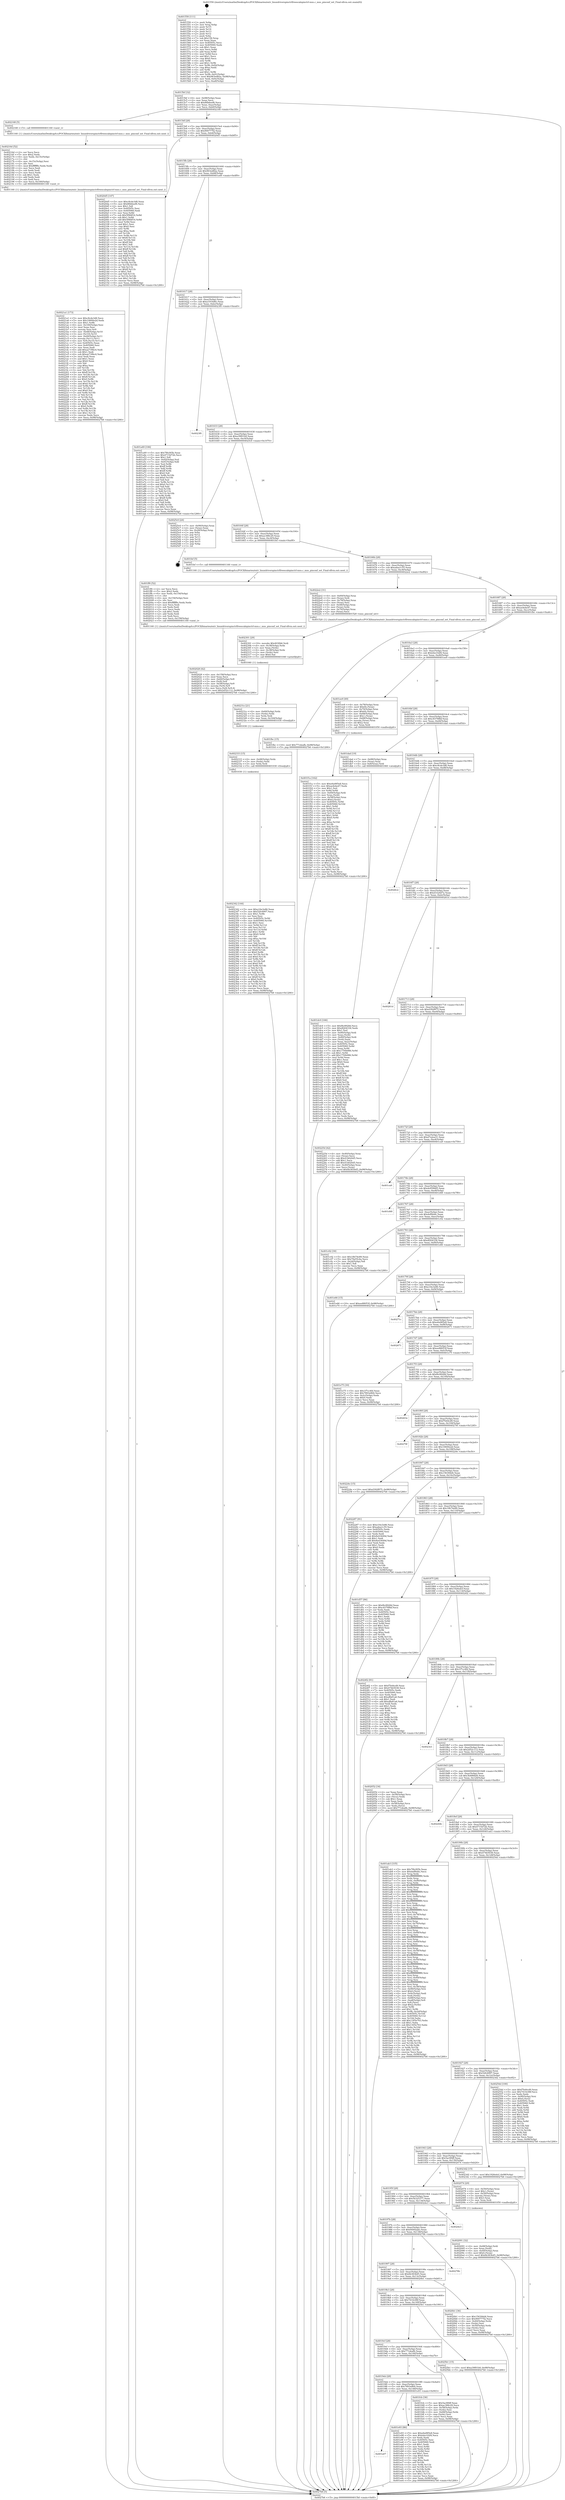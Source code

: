 digraph "0x401550" {
  label = "0x401550 (/mnt/c/Users/mathe/Desktop/tcc/POCII/binaries/extr_linuxdriverspinctrlfreescalepinctrl-mxs.c_mxs_pinconf_set_Final-ollvm.out::main(0))"
  labelloc = "t"
  node[shape=record]

  Entry [label="",width=0.3,height=0.3,shape=circle,fillcolor=black,style=filled]
  "0x4015bf" [label="{
     0x4015bf [32]\l
     | [instrs]\l
     &nbsp;&nbsp;0x4015bf \<+6\>: mov -0x98(%rbp),%eax\l
     &nbsp;&nbsp;0x4015c5 \<+2\>: mov %eax,%ecx\l
     &nbsp;&nbsp;0x4015c7 \<+6\>: sub $0x86b6eef6,%ecx\l
     &nbsp;&nbsp;0x4015cd \<+6\>: mov %eax,-0xac(%rbp)\l
     &nbsp;&nbsp;0x4015d3 \<+6\>: mov %ecx,-0xb0(%rbp)\l
     &nbsp;&nbsp;0x4015d9 \<+6\>: je 0000000000402168 \<main+0xc18\>\l
  }"]
  "0x402168" [label="{
     0x402168 [5]\l
     | [instrs]\l
     &nbsp;&nbsp;0x402168 \<+5\>: call 0000000000401160 \<next_i\>\l
     | [calls]\l
     &nbsp;&nbsp;0x401160 \{1\} (/mnt/c/Users/mathe/Desktop/tcc/POCII/binaries/extr_linuxdriverspinctrlfreescalepinctrl-mxs.c_mxs_pinconf_set_Final-ollvm.out::next_i)\l
  }"]
  "0x4015df" [label="{
     0x4015df [28]\l
     | [instrs]\l
     &nbsp;&nbsp;0x4015df \<+5\>: jmp 00000000004015e4 \<main+0x94\>\l
     &nbsp;&nbsp;0x4015e4 \<+6\>: mov -0xac(%rbp),%eax\l
     &nbsp;&nbsp;0x4015ea \<+5\>: sub $0x900777f2,%eax\l
     &nbsp;&nbsp;0x4015ef \<+6\>: mov %eax,-0xb4(%rbp)\l
     &nbsp;&nbsp;0x4015f5 \<+6\>: je 00000000004020d5 \<main+0xb85\>\l
  }"]
  Exit [label="",width=0.3,height=0.3,shape=circle,fillcolor=black,style=filled,peripheries=2]
  "0x4020d5" [label="{
     0x4020d5 [147]\l
     | [instrs]\l
     &nbsp;&nbsp;0x4020d5 \<+5\>: mov $0xc8cde3d8,%eax\l
     &nbsp;&nbsp;0x4020da \<+5\>: mov $0x86b6eef6,%ecx\l
     &nbsp;&nbsp;0x4020df \<+2\>: mov $0x1,%dl\l
     &nbsp;&nbsp;0x4020e1 \<+7\>: mov 0x40505c,%esi\l
     &nbsp;&nbsp;0x4020e8 \<+7\>: mov 0x405060,%edi\l
     &nbsp;&nbsp;0x4020ef \<+3\>: mov %esi,%r8d\l
     &nbsp;&nbsp;0x4020f2 \<+7\>: sub $0x5f9fdf16,%r8d\l
     &nbsp;&nbsp;0x4020f9 \<+4\>: sub $0x1,%r8d\l
     &nbsp;&nbsp;0x4020fd \<+7\>: add $0x5f9fdf16,%r8d\l
     &nbsp;&nbsp;0x402104 \<+4\>: imul %r8d,%esi\l
     &nbsp;&nbsp;0x402108 \<+3\>: and $0x1,%esi\l
     &nbsp;&nbsp;0x40210b \<+3\>: cmp $0x0,%esi\l
     &nbsp;&nbsp;0x40210e \<+4\>: sete %r9b\l
     &nbsp;&nbsp;0x402112 \<+3\>: cmp $0xa,%edi\l
     &nbsp;&nbsp;0x402115 \<+4\>: setl %r10b\l
     &nbsp;&nbsp;0x402119 \<+3\>: mov %r9b,%r11b\l
     &nbsp;&nbsp;0x40211c \<+4\>: xor $0xff,%r11b\l
     &nbsp;&nbsp;0x402120 \<+3\>: mov %r10b,%bl\l
     &nbsp;&nbsp;0x402123 \<+3\>: xor $0xff,%bl\l
     &nbsp;&nbsp;0x402126 \<+3\>: xor $0x1,%dl\l
     &nbsp;&nbsp;0x402129 \<+3\>: mov %r11b,%r14b\l
     &nbsp;&nbsp;0x40212c \<+4\>: and $0xff,%r14b\l
     &nbsp;&nbsp;0x402130 \<+3\>: and %dl,%r9b\l
     &nbsp;&nbsp;0x402133 \<+3\>: mov %bl,%r15b\l
     &nbsp;&nbsp;0x402136 \<+4\>: and $0xff,%r15b\l
     &nbsp;&nbsp;0x40213a \<+3\>: and %dl,%r10b\l
     &nbsp;&nbsp;0x40213d \<+3\>: or %r9b,%r14b\l
     &nbsp;&nbsp;0x402140 \<+3\>: or %r10b,%r15b\l
     &nbsp;&nbsp;0x402143 \<+3\>: xor %r15b,%r14b\l
     &nbsp;&nbsp;0x402146 \<+3\>: or %bl,%r11b\l
     &nbsp;&nbsp;0x402149 \<+4\>: xor $0xff,%r11b\l
     &nbsp;&nbsp;0x40214d \<+3\>: or $0x1,%dl\l
     &nbsp;&nbsp;0x402150 \<+3\>: and %dl,%r11b\l
     &nbsp;&nbsp;0x402153 \<+3\>: or %r11b,%r14b\l
     &nbsp;&nbsp;0x402156 \<+4\>: test $0x1,%r14b\l
     &nbsp;&nbsp;0x40215a \<+3\>: cmovne %ecx,%eax\l
     &nbsp;&nbsp;0x40215d \<+6\>: mov %eax,-0x98(%rbp)\l
     &nbsp;&nbsp;0x402163 \<+5\>: jmp 00000000004027b6 \<main+0x1266\>\l
  }"]
  "0x4015fb" [label="{
     0x4015fb [28]\l
     | [instrs]\l
     &nbsp;&nbsp;0x4015fb \<+5\>: jmp 0000000000401600 \<main+0xb0\>\l
     &nbsp;&nbsp;0x401600 \<+6\>: mov -0xac(%rbp),%eax\l
     &nbsp;&nbsp;0x401606 \<+5\>: sub $0x963ed82a,%eax\l
     &nbsp;&nbsp;0x40160b \<+6\>: mov %eax,-0xb8(%rbp)\l
     &nbsp;&nbsp;0x401611 \<+6\>: je 0000000000401a49 \<main+0x4f9\>\l
  }"]
  "0x402342" [label="{
     0x402342 [144]\l
     | [instrs]\l
     &nbsp;&nbsp;0x402342 \<+5\>: mov $0xe16e3e86,%eax\l
     &nbsp;&nbsp;0x402347 \<+5\>: mov $0x52fc6997,%ecx\l
     &nbsp;&nbsp;0x40234c \<+3\>: mov $0x1,%r8b\l
     &nbsp;&nbsp;0x40234f \<+2\>: xor %esi,%esi\l
     &nbsp;&nbsp;0x402351 \<+8\>: mov 0x40505c,%r9d\l
     &nbsp;&nbsp;0x402359 \<+8\>: mov 0x405060,%r10d\l
     &nbsp;&nbsp;0x402361 \<+3\>: sub $0x1,%esi\l
     &nbsp;&nbsp;0x402364 \<+3\>: mov %r9d,%r11d\l
     &nbsp;&nbsp;0x402367 \<+3\>: add %esi,%r11d\l
     &nbsp;&nbsp;0x40236a \<+4\>: imul %r11d,%r9d\l
     &nbsp;&nbsp;0x40236e \<+4\>: and $0x1,%r9d\l
     &nbsp;&nbsp;0x402372 \<+4\>: cmp $0x0,%r9d\l
     &nbsp;&nbsp;0x402376 \<+3\>: sete %bl\l
     &nbsp;&nbsp;0x402379 \<+4\>: cmp $0xa,%r10d\l
     &nbsp;&nbsp;0x40237d \<+4\>: setl %r14b\l
     &nbsp;&nbsp;0x402381 \<+3\>: mov %bl,%r15b\l
     &nbsp;&nbsp;0x402384 \<+4\>: xor $0xff,%r15b\l
     &nbsp;&nbsp;0x402388 \<+3\>: mov %r14b,%r12b\l
     &nbsp;&nbsp;0x40238b \<+4\>: xor $0xff,%r12b\l
     &nbsp;&nbsp;0x40238f \<+4\>: xor $0x0,%r8b\l
     &nbsp;&nbsp;0x402393 \<+3\>: mov %r15b,%r13b\l
     &nbsp;&nbsp;0x402396 \<+4\>: and $0x0,%r13b\l
     &nbsp;&nbsp;0x40239a \<+3\>: and %r8b,%bl\l
     &nbsp;&nbsp;0x40239d \<+3\>: mov %r12b,%dl\l
     &nbsp;&nbsp;0x4023a0 \<+3\>: and $0x0,%dl\l
     &nbsp;&nbsp;0x4023a3 \<+3\>: and %r8b,%r14b\l
     &nbsp;&nbsp;0x4023a6 \<+3\>: or %bl,%r13b\l
     &nbsp;&nbsp;0x4023a9 \<+3\>: or %r14b,%dl\l
     &nbsp;&nbsp;0x4023ac \<+3\>: xor %dl,%r13b\l
     &nbsp;&nbsp;0x4023af \<+3\>: or %r12b,%r15b\l
     &nbsp;&nbsp;0x4023b2 \<+4\>: xor $0xff,%r15b\l
     &nbsp;&nbsp;0x4023b6 \<+4\>: or $0x0,%r8b\l
     &nbsp;&nbsp;0x4023ba \<+3\>: and %r8b,%r15b\l
     &nbsp;&nbsp;0x4023bd \<+3\>: or %r15b,%r13b\l
     &nbsp;&nbsp;0x4023c0 \<+4\>: test $0x1,%r13b\l
     &nbsp;&nbsp;0x4023c4 \<+3\>: cmovne %ecx,%eax\l
     &nbsp;&nbsp;0x4023c7 \<+6\>: mov %eax,-0x98(%rbp)\l
     &nbsp;&nbsp;0x4023cd \<+5\>: jmp 00000000004027b6 \<main+0x1266\>\l
  }"]
  "0x401a49" [label="{
     0x401a49 [106]\l
     | [instrs]\l
     &nbsp;&nbsp;0x401a49 \<+5\>: mov $0x7f6cf45b,%eax\l
     &nbsp;&nbsp;0x401a4e \<+5\>: mov $0x4715d72b,%ecx\l
     &nbsp;&nbsp;0x401a53 \<+2\>: mov $0x1,%dl\l
     &nbsp;&nbsp;0x401a55 \<+7\>: mov -0x92(%rbp),%sil\l
     &nbsp;&nbsp;0x401a5c \<+7\>: mov -0x91(%rbp),%dil\l
     &nbsp;&nbsp;0x401a63 \<+3\>: mov %sil,%r8b\l
     &nbsp;&nbsp;0x401a66 \<+4\>: xor $0xff,%r8b\l
     &nbsp;&nbsp;0x401a6a \<+3\>: mov %dil,%r9b\l
     &nbsp;&nbsp;0x401a6d \<+4\>: xor $0xff,%r9b\l
     &nbsp;&nbsp;0x401a71 \<+3\>: xor $0x0,%dl\l
     &nbsp;&nbsp;0x401a74 \<+3\>: mov %r8b,%r10b\l
     &nbsp;&nbsp;0x401a77 \<+4\>: and $0x0,%r10b\l
     &nbsp;&nbsp;0x401a7b \<+3\>: and %dl,%sil\l
     &nbsp;&nbsp;0x401a7e \<+3\>: mov %r9b,%r11b\l
     &nbsp;&nbsp;0x401a81 \<+4\>: and $0x0,%r11b\l
     &nbsp;&nbsp;0x401a85 \<+3\>: and %dl,%dil\l
     &nbsp;&nbsp;0x401a88 \<+3\>: or %sil,%r10b\l
     &nbsp;&nbsp;0x401a8b \<+3\>: or %dil,%r11b\l
     &nbsp;&nbsp;0x401a8e \<+3\>: xor %r11b,%r10b\l
     &nbsp;&nbsp;0x401a91 \<+3\>: or %r9b,%r8b\l
     &nbsp;&nbsp;0x401a94 \<+4\>: xor $0xff,%r8b\l
     &nbsp;&nbsp;0x401a98 \<+3\>: or $0x0,%dl\l
     &nbsp;&nbsp;0x401a9b \<+3\>: and %dl,%r8b\l
     &nbsp;&nbsp;0x401a9e \<+3\>: or %r8b,%r10b\l
     &nbsp;&nbsp;0x401aa1 \<+4\>: test $0x1,%r10b\l
     &nbsp;&nbsp;0x401aa5 \<+3\>: cmovne %ecx,%eax\l
     &nbsp;&nbsp;0x401aa8 \<+6\>: mov %eax,-0x98(%rbp)\l
     &nbsp;&nbsp;0x401aae \<+5\>: jmp 00000000004027b6 \<main+0x1266\>\l
  }"]
  "0x401617" [label="{
     0x401617 [28]\l
     | [instrs]\l
     &nbsp;&nbsp;0x401617 \<+5\>: jmp 000000000040161c \<main+0xcc\>\l
     &nbsp;&nbsp;0x40161c \<+6\>: mov -0xac(%rbp),%eax\l
     &nbsp;&nbsp;0x401622 \<+5\>: sub $0xa1916d6c,%eax\l
     &nbsp;&nbsp;0x401627 \<+6\>: mov %eax,-0xbc(%rbp)\l
     &nbsp;&nbsp;0x40162d \<+6\>: je 00000000004023f0 \<main+0xea0\>\l
  }"]
  "0x4027b6" [label="{
     0x4027b6 [5]\l
     | [instrs]\l
     &nbsp;&nbsp;0x4027b6 \<+5\>: jmp 00000000004015bf \<main+0x6f\>\l
  }"]
  "0x401550" [label="{
     0x401550 [111]\l
     | [instrs]\l
     &nbsp;&nbsp;0x401550 \<+1\>: push %rbp\l
     &nbsp;&nbsp;0x401551 \<+3\>: mov %rsp,%rbp\l
     &nbsp;&nbsp;0x401554 \<+2\>: push %r15\l
     &nbsp;&nbsp;0x401556 \<+2\>: push %r14\l
     &nbsp;&nbsp;0x401558 \<+2\>: push %r13\l
     &nbsp;&nbsp;0x40155a \<+2\>: push %r12\l
     &nbsp;&nbsp;0x40155c \<+1\>: push %rbx\l
     &nbsp;&nbsp;0x40155d \<+7\>: sub $0x158,%rsp\l
     &nbsp;&nbsp;0x401564 \<+2\>: xor %eax,%eax\l
     &nbsp;&nbsp;0x401566 \<+7\>: mov 0x40505c,%ecx\l
     &nbsp;&nbsp;0x40156d \<+7\>: mov 0x405060,%edx\l
     &nbsp;&nbsp;0x401574 \<+3\>: sub $0x1,%eax\l
     &nbsp;&nbsp;0x401577 \<+3\>: mov %ecx,%r8d\l
     &nbsp;&nbsp;0x40157a \<+3\>: add %eax,%r8d\l
     &nbsp;&nbsp;0x40157d \<+4\>: imul %r8d,%ecx\l
     &nbsp;&nbsp;0x401581 \<+3\>: and $0x1,%ecx\l
     &nbsp;&nbsp;0x401584 \<+3\>: cmp $0x0,%ecx\l
     &nbsp;&nbsp;0x401587 \<+4\>: sete %r9b\l
     &nbsp;&nbsp;0x40158b \<+4\>: and $0x1,%r9b\l
     &nbsp;&nbsp;0x40158f \<+7\>: mov %r9b,-0x92(%rbp)\l
     &nbsp;&nbsp;0x401596 \<+3\>: cmp $0xa,%edx\l
     &nbsp;&nbsp;0x401599 \<+4\>: setl %r9b\l
     &nbsp;&nbsp;0x40159d \<+4\>: and $0x1,%r9b\l
     &nbsp;&nbsp;0x4015a1 \<+7\>: mov %r9b,-0x91(%rbp)\l
     &nbsp;&nbsp;0x4015a8 \<+10\>: movl $0x963ed82a,-0x98(%rbp)\l
     &nbsp;&nbsp;0x4015b2 \<+6\>: mov %edi,-0x9c(%rbp)\l
     &nbsp;&nbsp;0x4015b8 \<+7\>: mov %rsi,-0xa8(%rbp)\l
  }"]
  "0x402333" [label="{
     0x402333 [15]\l
     | [instrs]\l
     &nbsp;&nbsp;0x402333 \<+4\>: mov -0x48(%rbp),%rdx\l
     &nbsp;&nbsp;0x402337 \<+3\>: mov (%rdx),%rdx\l
     &nbsp;&nbsp;0x40233a \<+3\>: mov %rdx,%rdi\l
     &nbsp;&nbsp;0x40233d \<+5\>: call 0000000000401030 \<free@plt\>\l
     | [calls]\l
     &nbsp;&nbsp;0x401030 \{1\} (unknown)\l
  }"]
  "0x4023f0" [label="{
     0x4023f0\l
  }", style=dashed]
  "0x401633" [label="{
     0x401633 [28]\l
     | [instrs]\l
     &nbsp;&nbsp;0x401633 \<+5\>: jmp 0000000000401638 \<main+0xe8\>\l
     &nbsp;&nbsp;0x401638 \<+6\>: mov -0xac(%rbp),%eax\l
     &nbsp;&nbsp;0x40163e \<+5\>: sub $0xa39f01b9,%eax\l
     &nbsp;&nbsp;0x401643 \<+6\>: mov %eax,-0xc0(%rbp)\l
     &nbsp;&nbsp;0x401649 \<+6\>: je 00000000004025c0 \<main+0x1070\>\l
  }"]
  "0x40231e" [label="{
     0x40231e [21]\l
     | [instrs]\l
     &nbsp;&nbsp;0x40231e \<+4\>: mov -0x60(%rbp),%rdx\l
     &nbsp;&nbsp;0x402322 \<+3\>: mov (%rdx),%rdx\l
     &nbsp;&nbsp;0x402325 \<+3\>: mov %rdx,%rdi\l
     &nbsp;&nbsp;0x402328 \<+6\>: mov %eax,-0x164(%rbp)\l
     &nbsp;&nbsp;0x40232e \<+5\>: call 0000000000401030 \<free@plt\>\l
     | [calls]\l
     &nbsp;&nbsp;0x401030 \{1\} (unknown)\l
  }"]
  "0x4025c0" [label="{
     0x4025c0 [24]\l
     | [instrs]\l
     &nbsp;&nbsp;0x4025c0 \<+7\>: mov -0x90(%rbp),%rax\l
     &nbsp;&nbsp;0x4025c7 \<+2\>: mov (%rax),%eax\l
     &nbsp;&nbsp;0x4025c9 \<+4\>: lea -0x28(%rbp),%rsp\l
     &nbsp;&nbsp;0x4025cd \<+1\>: pop %rbx\l
     &nbsp;&nbsp;0x4025ce \<+2\>: pop %r12\l
     &nbsp;&nbsp;0x4025d0 \<+2\>: pop %r13\l
     &nbsp;&nbsp;0x4025d2 \<+2\>: pop %r14\l
     &nbsp;&nbsp;0x4025d4 \<+2\>: pop %r15\l
     &nbsp;&nbsp;0x4025d6 \<+1\>: pop %rbp\l
     &nbsp;&nbsp;0x4025d7 \<+1\>: ret\l
  }"]
  "0x40164f" [label="{
     0x40164f [28]\l
     | [instrs]\l
     &nbsp;&nbsp;0x40164f \<+5\>: jmp 0000000000401654 \<main+0x104\>\l
     &nbsp;&nbsp;0x401654 \<+6\>: mov -0xac(%rbp),%eax\l
     &nbsp;&nbsp;0x40165a \<+5\>: sub $0xac388c29,%eax\l
     &nbsp;&nbsp;0x40165f \<+6\>: mov %eax,-0xc4(%rbp)\l
     &nbsp;&nbsp;0x401665 \<+6\>: je 0000000000401fef \<main+0xa9f\>\l
  }"]
  "0x402301" [label="{
     0x402301 [29]\l
     | [instrs]\l
     &nbsp;&nbsp;0x402301 \<+10\>: movabs $0x4030b6,%rdi\l
     &nbsp;&nbsp;0x40230b \<+4\>: mov -0x38(%rbp),%rdx\l
     &nbsp;&nbsp;0x40230f \<+2\>: mov %eax,(%rdx)\l
     &nbsp;&nbsp;0x402311 \<+4\>: mov -0x38(%rbp),%rdx\l
     &nbsp;&nbsp;0x402315 \<+2\>: mov (%rdx),%esi\l
     &nbsp;&nbsp;0x402317 \<+2\>: mov $0x0,%al\l
     &nbsp;&nbsp;0x402319 \<+5\>: call 0000000000401040 \<printf@plt\>\l
     | [calls]\l
     &nbsp;&nbsp;0x401040 \{1\} (unknown)\l
  }"]
  "0x401fef" [label="{
     0x401fef [5]\l
     | [instrs]\l
     &nbsp;&nbsp;0x401fef \<+5\>: call 0000000000401160 \<next_i\>\l
     | [calls]\l
     &nbsp;&nbsp;0x401160 \{1\} (/mnt/c/Users/mathe/Desktop/tcc/POCII/binaries/extr_linuxdriverspinctrlfreescalepinctrl-mxs.c_mxs_pinconf_set_Final-ollvm.out::next_i)\l
  }"]
  "0x40166b" [label="{
     0x40166b [28]\l
     | [instrs]\l
     &nbsp;&nbsp;0x40166b \<+5\>: jmp 0000000000401670 \<main+0x120\>\l
     &nbsp;&nbsp;0x401670 \<+6\>: mov -0xac(%rbp),%eax\l
     &nbsp;&nbsp;0x401676 \<+5\>: sub $0xadea1c55,%eax\l
     &nbsp;&nbsp;0x40167b \<+6\>: mov %eax,-0xc8(%rbp)\l
     &nbsp;&nbsp;0x401681 \<+6\>: je 00000000004022e2 \<main+0xd92\>\l
  }"]
  "0x4021a1" [label="{
     0x4021a1 [173]\l
     | [instrs]\l
     &nbsp;&nbsp;0x4021a1 \<+5\>: mov $0xc8cde3d8,%ecx\l
     &nbsp;&nbsp;0x4021a6 \<+5\>: mov $0x10600e2d,%edx\l
     &nbsp;&nbsp;0x4021ab \<+3\>: mov $0x1,%r8b\l
     &nbsp;&nbsp;0x4021ae \<+6\>: mov -0x160(%rbp),%esi\l
     &nbsp;&nbsp;0x4021b4 \<+3\>: imul %eax,%esi\l
     &nbsp;&nbsp;0x4021b7 \<+3\>: movslq %esi,%r9\l
     &nbsp;&nbsp;0x4021ba \<+4\>: mov -0x48(%rbp),%r10\l
     &nbsp;&nbsp;0x4021be \<+3\>: mov (%r10),%r10\l
     &nbsp;&nbsp;0x4021c1 \<+4\>: mov -0x40(%rbp),%r11\l
     &nbsp;&nbsp;0x4021c5 \<+3\>: movslq (%r11),%r11\l
     &nbsp;&nbsp;0x4021c8 \<+4\>: mov %r9,(%r10,%r11,8)\l
     &nbsp;&nbsp;0x4021cc \<+7\>: mov 0x40505c,%eax\l
     &nbsp;&nbsp;0x4021d3 \<+7\>: mov 0x405060,%esi\l
     &nbsp;&nbsp;0x4021da \<+2\>: mov %eax,%edi\l
     &nbsp;&nbsp;0x4021dc \<+6\>: add $0xaa739bc4,%edi\l
     &nbsp;&nbsp;0x4021e2 \<+3\>: sub $0x1,%edi\l
     &nbsp;&nbsp;0x4021e5 \<+6\>: sub $0xaa739bc4,%edi\l
     &nbsp;&nbsp;0x4021eb \<+3\>: imul %edi,%eax\l
     &nbsp;&nbsp;0x4021ee \<+3\>: and $0x1,%eax\l
     &nbsp;&nbsp;0x4021f1 \<+3\>: cmp $0x0,%eax\l
     &nbsp;&nbsp;0x4021f4 \<+3\>: sete %bl\l
     &nbsp;&nbsp;0x4021f7 \<+3\>: cmp $0xa,%esi\l
     &nbsp;&nbsp;0x4021fa \<+4\>: setl %r14b\l
     &nbsp;&nbsp;0x4021fe \<+3\>: mov %bl,%r15b\l
     &nbsp;&nbsp;0x402201 \<+4\>: xor $0xff,%r15b\l
     &nbsp;&nbsp;0x402205 \<+3\>: mov %r14b,%r12b\l
     &nbsp;&nbsp;0x402208 \<+4\>: xor $0xff,%r12b\l
     &nbsp;&nbsp;0x40220c \<+4\>: xor $0x0,%r8b\l
     &nbsp;&nbsp;0x402210 \<+3\>: mov %r15b,%r13b\l
     &nbsp;&nbsp;0x402213 \<+4\>: and $0x0,%r13b\l
     &nbsp;&nbsp;0x402217 \<+3\>: and %r8b,%bl\l
     &nbsp;&nbsp;0x40221a \<+3\>: mov %r12b,%al\l
     &nbsp;&nbsp;0x40221d \<+2\>: and $0x0,%al\l
     &nbsp;&nbsp;0x40221f \<+3\>: and %r8b,%r14b\l
     &nbsp;&nbsp;0x402222 \<+3\>: or %bl,%r13b\l
     &nbsp;&nbsp;0x402225 \<+3\>: or %r14b,%al\l
     &nbsp;&nbsp;0x402228 \<+3\>: xor %al,%r13b\l
     &nbsp;&nbsp;0x40222b \<+3\>: or %r12b,%r15b\l
     &nbsp;&nbsp;0x40222e \<+4\>: xor $0xff,%r15b\l
     &nbsp;&nbsp;0x402232 \<+4\>: or $0x0,%r8b\l
     &nbsp;&nbsp;0x402236 \<+3\>: and %r8b,%r15b\l
     &nbsp;&nbsp;0x402239 \<+3\>: or %r15b,%r13b\l
     &nbsp;&nbsp;0x40223c \<+4\>: test $0x1,%r13b\l
     &nbsp;&nbsp;0x402240 \<+3\>: cmovne %edx,%ecx\l
     &nbsp;&nbsp;0x402243 \<+6\>: mov %ecx,-0x98(%rbp)\l
     &nbsp;&nbsp;0x402249 \<+5\>: jmp 00000000004027b6 \<main+0x1266\>\l
  }"]
  "0x4022e2" [label="{
     0x4022e2 [31]\l
     | [instrs]\l
     &nbsp;&nbsp;0x4022e2 \<+4\>: mov -0x60(%rbp),%rax\l
     &nbsp;&nbsp;0x4022e6 \<+3\>: mov (%rax),%rdi\l
     &nbsp;&nbsp;0x4022e9 \<+4\>: mov -0x78(%rbp),%rax\l
     &nbsp;&nbsp;0x4022ed \<+2\>: mov (%rax),%esi\l
     &nbsp;&nbsp;0x4022ef \<+4\>: mov -0x48(%rbp),%rax\l
     &nbsp;&nbsp;0x4022f3 \<+3\>: mov (%rax),%rdx\l
     &nbsp;&nbsp;0x4022f6 \<+4\>: mov -0x70(%rbp),%rax\l
     &nbsp;&nbsp;0x4022fa \<+2\>: mov (%rax),%ecx\l
     &nbsp;&nbsp;0x4022fc \<+5\>: call 0000000000401520 \<mxs_pinconf_set\>\l
     | [calls]\l
     &nbsp;&nbsp;0x401520 \{1\} (/mnt/c/Users/mathe/Desktop/tcc/POCII/binaries/extr_linuxdriverspinctrlfreescalepinctrl-mxs.c_mxs_pinconf_set_Final-ollvm.out::mxs_pinconf_set)\l
  }"]
  "0x401687" [label="{
     0x401687 [28]\l
     | [instrs]\l
     &nbsp;&nbsp;0x401687 \<+5\>: jmp 000000000040168c \<main+0x13c\>\l
     &nbsp;&nbsp;0x40168c \<+6\>: mov -0xac(%rbp),%eax\l
     &nbsp;&nbsp;0x401692 \<+5\>: sub $0xae4ebe47,%eax\l
     &nbsp;&nbsp;0x401697 \<+6\>: mov %eax,-0xcc(%rbp)\l
     &nbsp;&nbsp;0x40169d \<+6\>: je 0000000000401fbc \<main+0xa6c\>\l
  }"]
  "0x40216d" [label="{
     0x40216d [52]\l
     | [instrs]\l
     &nbsp;&nbsp;0x40216d \<+2\>: xor %ecx,%ecx\l
     &nbsp;&nbsp;0x40216f \<+5\>: mov $0x2,%edx\l
     &nbsp;&nbsp;0x402174 \<+6\>: mov %edx,-0x15c(%rbp)\l
     &nbsp;&nbsp;0x40217a \<+1\>: cltd\l
     &nbsp;&nbsp;0x40217b \<+6\>: mov -0x15c(%rbp),%esi\l
     &nbsp;&nbsp;0x402181 \<+2\>: idiv %esi\l
     &nbsp;&nbsp;0x402183 \<+6\>: imul $0xfffffffe,%edx,%edx\l
     &nbsp;&nbsp;0x402189 \<+2\>: mov %ecx,%edi\l
     &nbsp;&nbsp;0x40218b \<+2\>: sub %edx,%edi\l
     &nbsp;&nbsp;0x40218d \<+2\>: mov %ecx,%edx\l
     &nbsp;&nbsp;0x40218f \<+3\>: sub $0x1,%edx\l
     &nbsp;&nbsp;0x402192 \<+2\>: add %edx,%edi\l
     &nbsp;&nbsp;0x402194 \<+2\>: sub %edi,%ecx\l
     &nbsp;&nbsp;0x402196 \<+6\>: mov %ecx,-0x160(%rbp)\l
     &nbsp;&nbsp;0x40219c \<+5\>: call 0000000000401160 \<next_i\>\l
     | [calls]\l
     &nbsp;&nbsp;0x401160 \{1\} (/mnt/c/Users/mathe/Desktop/tcc/POCII/binaries/extr_linuxdriverspinctrlfreescalepinctrl-mxs.c_mxs_pinconf_set_Final-ollvm.out::next_i)\l
  }"]
  "0x401fbc" [label="{
     0x401fbc [15]\l
     | [instrs]\l
     &nbsp;&nbsp;0x401fbc \<+10\>: movl $0x771deafb,-0x98(%rbp)\l
     &nbsp;&nbsp;0x401fc6 \<+5\>: jmp 00000000004027b6 \<main+0x1266\>\l
  }"]
  "0x4016a3" [label="{
     0x4016a3 [28]\l
     | [instrs]\l
     &nbsp;&nbsp;0x4016a3 \<+5\>: jmp 00000000004016a8 \<main+0x158\>\l
     &nbsp;&nbsp;0x4016a8 \<+6\>: mov -0xac(%rbp),%eax\l
     &nbsp;&nbsp;0x4016ae \<+5\>: sub $0xb4a102f4,%eax\l
     &nbsp;&nbsp;0x4016b3 \<+6\>: mov %eax,-0xd0(%rbp)\l
     &nbsp;&nbsp;0x4016b9 \<+6\>: je 0000000000401ee9 \<main+0x999\>\l
  }"]
  "0x402091" [label="{
     0x402091 [32]\l
     | [instrs]\l
     &nbsp;&nbsp;0x402091 \<+4\>: mov -0x48(%rbp),%rdi\l
     &nbsp;&nbsp;0x402095 \<+3\>: mov %rax,(%rdi)\l
     &nbsp;&nbsp;0x402098 \<+4\>: mov -0x40(%rbp),%rax\l
     &nbsp;&nbsp;0x40209c \<+6\>: movl $0x0,(%rax)\l
     &nbsp;&nbsp;0x4020a2 \<+10\>: movl $0x6b383b45,-0x98(%rbp)\l
     &nbsp;&nbsp;0x4020ac \<+5\>: jmp 00000000004027b6 \<main+0x1266\>\l
  }"]
  "0x401ee9" [label="{
     0x401ee9 [49]\l
     | [instrs]\l
     &nbsp;&nbsp;0x401ee9 \<+4\>: mov -0x78(%rbp),%rax\l
     &nbsp;&nbsp;0x401eed \<+6\>: movl $0x64,(%rax)\l
     &nbsp;&nbsp;0x401ef3 \<+4\>: mov -0x70(%rbp),%rax\l
     &nbsp;&nbsp;0x401ef7 \<+6\>: movl $0x64,(%rax)\l
     &nbsp;&nbsp;0x401efd \<+4\>: mov -0x68(%rbp),%rax\l
     &nbsp;&nbsp;0x401f01 \<+6\>: movl $0x1,(%rax)\l
     &nbsp;&nbsp;0x401f07 \<+4\>: mov -0x68(%rbp),%rax\l
     &nbsp;&nbsp;0x401f0b \<+3\>: movslq (%rax),%rax\l
     &nbsp;&nbsp;0x401f0e \<+4\>: shl $0x2,%rax\l
     &nbsp;&nbsp;0x401f12 \<+3\>: mov %rax,%rdi\l
     &nbsp;&nbsp;0x401f15 \<+5\>: call 0000000000401050 \<malloc@plt\>\l
     | [calls]\l
     &nbsp;&nbsp;0x401050 \{1\} (unknown)\l
  }"]
  "0x4016bf" [label="{
     0x4016bf [28]\l
     | [instrs]\l
     &nbsp;&nbsp;0x4016bf \<+5\>: jmp 00000000004016c4 \<main+0x174\>\l
     &nbsp;&nbsp;0x4016c4 \<+6\>: mov -0xac(%rbp),%eax\l
     &nbsp;&nbsp;0x4016ca \<+5\>: sub $0xc83788bf,%eax\l
     &nbsp;&nbsp;0x4016cf \<+6\>: mov %eax,-0xd4(%rbp)\l
     &nbsp;&nbsp;0x4016d5 \<+6\>: je 0000000000401dad \<main+0x85d\>\l
  }"]
  "0x402028" [label="{
     0x402028 [42]\l
     | [instrs]\l
     &nbsp;&nbsp;0x402028 \<+6\>: mov -0x158(%rbp),%ecx\l
     &nbsp;&nbsp;0x40202e \<+3\>: imul %eax,%ecx\l
     &nbsp;&nbsp;0x402031 \<+4\>: mov -0x60(%rbp),%r8\l
     &nbsp;&nbsp;0x402035 \<+3\>: mov (%r8),%r8\l
     &nbsp;&nbsp;0x402038 \<+4\>: mov -0x58(%rbp),%r9\l
     &nbsp;&nbsp;0x40203c \<+3\>: movslq (%r9),%r9\l
     &nbsp;&nbsp;0x40203f \<+4\>: mov %ecx,(%r8,%r9,4)\l
     &nbsp;&nbsp;0x402043 \<+10\>: movl $0x2d52c112,-0x98(%rbp)\l
     &nbsp;&nbsp;0x40204d \<+5\>: jmp 00000000004027b6 \<main+0x1266\>\l
  }"]
  "0x401dad" [label="{
     0x401dad [19]\l
     | [instrs]\l
     &nbsp;&nbsp;0x401dad \<+7\>: mov -0x88(%rbp),%rax\l
     &nbsp;&nbsp;0x401db4 \<+3\>: mov (%rax),%rax\l
     &nbsp;&nbsp;0x401db7 \<+4\>: mov 0x8(%rax),%rdi\l
     &nbsp;&nbsp;0x401dbb \<+5\>: call 0000000000401060 \<atoi@plt\>\l
     | [calls]\l
     &nbsp;&nbsp;0x401060 \{1\} (unknown)\l
  }"]
  "0x4016db" [label="{
     0x4016db [28]\l
     | [instrs]\l
     &nbsp;&nbsp;0x4016db \<+5\>: jmp 00000000004016e0 \<main+0x190\>\l
     &nbsp;&nbsp;0x4016e0 \<+6\>: mov -0xac(%rbp),%eax\l
     &nbsp;&nbsp;0x4016e6 \<+5\>: sub $0xc8cde3d8,%eax\l
     &nbsp;&nbsp;0x4016eb \<+6\>: mov %eax,-0xd8(%rbp)\l
     &nbsp;&nbsp;0x4016f1 \<+6\>: je 00000000004026c2 \<main+0x1172\>\l
  }"]
  "0x401ff4" [label="{
     0x401ff4 [52]\l
     | [instrs]\l
     &nbsp;&nbsp;0x401ff4 \<+2\>: xor %ecx,%ecx\l
     &nbsp;&nbsp;0x401ff6 \<+5\>: mov $0x2,%edx\l
     &nbsp;&nbsp;0x401ffb \<+6\>: mov %edx,-0x154(%rbp)\l
     &nbsp;&nbsp;0x402001 \<+1\>: cltd\l
     &nbsp;&nbsp;0x402002 \<+6\>: mov -0x154(%rbp),%esi\l
     &nbsp;&nbsp;0x402008 \<+2\>: idiv %esi\l
     &nbsp;&nbsp;0x40200a \<+6\>: imul $0xfffffffe,%edx,%edx\l
     &nbsp;&nbsp;0x402010 \<+2\>: mov %ecx,%edi\l
     &nbsp;&nbsp;0x402012 \<+2\>: sub %edx,%edi\l
     &nbsp;&nbsp;0x402014 \<+2\>: mov %ecx,%edx\l
     &nbsp;&nbsp;0x402016 \<+3\>: sub $0x1,%edx\l
     &nbsp;&nbsp;0x402019 \<+2\>: add %edx,%edi\l
     &nbsp;&nbsp;0x40201b \<+2\>: sub %edi,%ecx\l
     &nbsp;&nbsp;0x40201d \<+6\>: mov %ecx,-0x158(%rbp)\l
     &nbsp;&nbsp;0x402023 \<+5\>: call 0000000000401160 \<next_i\>\l
     | [calls]\l
     &nbsp;&nbsp;0x401160 \{1\} (/mnt/c/Users/mathe/Desktop/tcc/POCII/binaries/extr_linuxdriverspinctrlfreescalepinctrl-mxs.c_mxs_pinconf_set_Final-ollvm.out::next_i)\l
  }"]
  "0x4026c2" [label="{
     0x4026c2\l
  }", style=dashed]
  "0x4016f7" [label="{
     0x4016f7 [28]\l
     | [instrs]\l
     &nbsp;&nbsp;0x4016f7 \<+5\>: jmp 00000000004016fc \<main+0x1ac\>\l
     &nbsp;&nbsp;0x4016fc \<+6\>: mov -0xac(%rbp),%eax\l
     &nbsp;&nbsp;0x401702 \<+5\>: sub $0xd3324d72,%eax\l
     &nbsp;&nbsp;0x401707 \<+6\>: mov %eax,-0xdc(%rbp)\l
     &nbsp;&nbsp;0x40170d \<+6\>: je 000000000040261d \<main+0x10cd\>\l
  }"]
  "0x401f1a" [label="{
     0x401f1a [162]\l
     | [instrs]\l
     &nbsp;&nbsp;0x401f1a \<+5\>: mov $0xe6a985e8,%ecx\l
     &nbsp;&nbsp;0x401f1f \<+5\>: mov $0xae4ebe47,%edx\l
     &nbsp;&nbsp;0x401f24 \<+3\>: mov $0x1,%sil\l
     &nbsp;&nbsp;0x401f27 \<+3\>: xor %r8d,%r8d\l
     &nbsp;&nbsp;0x401f2a \<+4\>: mov -0x60(%rbp),%rdi\l
     &nbsp;&nbsp;0x401f2e \<+3\>: mov %rax,(%rdi)\l
     &nbsp;&nbsp;0x401f31 \<+4\>: mov -0x58(%rbp),%rax\l
     &nbsp;&nbsp;0x401f35 \<+6\>: movl $0x0,(%rax)\l
     &nbsp;&nbsp;0x401f3b \<+8\>: mov 0x40505c,%r9d\l
     &nbsp;&nbsp;0x401f43 \<+8\>: mov 0x405060,%r10d\l
     &nbsp;&nbsp;0x401f4b \<+4\>: sub $0x1,%r8d\l
     &nbsp;&nbsp;0x401f4f \<+3\>: mov %r9d,%r11d\l
     &nbsp;&nbsp;0x401f52 \<+3\>: add %r8d,%r11d\l
     &nbsp;&nbsp;0x401f55 \<+4\>: imul %r11d,%r9d\l
     &nbsp;&nbsp;0x401f59 \<+4\>: and $0x1,%r9d\l
     &nbsp;&nbsp;0x401f5d \<+4\>: cmp $0x0,%r9d\l
     &nbsp;&nbsp;0x401f61 \<+3\>: sete %bl\l
     &nbsp;&nbsp;0x401f64 \<+4\>: cmp $0xa,%r10d\l
     &nbsp;&nbsp;0x401f68 \<+4\>: setl %r14b\l
     &nbsp;&nbsp;0x401f6c \<+3\>: mov %bl,%r15b\l
     &nbsp;&nbsp;0x401f6f \<+4\>: xor $0xff,%r15b\l
     &nbsp;&nbsp;0x401f73 \<+3\>: mov %r14b,%r12b\l
     &nbsp;&nbsp;0x401f76 \<+4\>: xor $0xff,%r12b\l
     &nbsp;&nbsp;0x401f7a \<+4\>: xor $0x1,%sil\l
     &nbsp;&nbsp;0x401f7e \<+3\>: mov %r15b,%r13b\l
     &nbsp;&nbsp;0x401f81 \<+4\>: and $0xff,%r13b\l
     &nbsp;&nbsp;0x401f85 \<+3\>: and %sil,%bl\l
     &nbsp;&nbsp;0x401f88 \<+3\>: mov %r12b,%al\l
     &nbsp;&nbsp;0x401f8b \<+2\>: and $0xff,%al\l
     &nbsp;&nbsp;0x401f8d \<+3\>: and %sil,%r14b\l
     &nbsp;&nbsp;0x401f90 \<+3\>: or %bl,%r13b\l
     &nbsp;&nbsp;0x401f93 \<+3\>: or %r14b,%al\l
     &nbsp;&nbsp;0x401f96 \<+3\>: xor %al,%r13b\l
     &nbsp;&nbsp;0x401f99 \<+3\>: or %r12b,%r15b\l
     &nbsp;&nbsp;0x401f9c \<+4\>: xor $0xff,%r15b\l
     &nbsp;&nbsp;0x401fa0 \<+4\>: or $0x1,%sil\l
     &nbsp;&nbsp;0x401fa4 \<+3\>: and %sil,%r15b\l
     &nbsp;&nbsp;0x401fa7 \<+3\>: or %r15b,%r13b\l
     &nbsp;&nbsp;0x401faa \<+4\>: test $0x1,%r13b\l
     &nbsp;&nbsp;0x401fae \<+3\>: cmovne %edx,%ecx\l
     &nbsp;&nbsp;0x401fb1 \<+6\>: mov %ecx,-0x98(%rbp)\l
     &nbsp;&nbsp;0x401fb7 \<+5\>: jmp 00000000004027b6 \<main+0x1266\>\l
  }"]
  "0x40261d" [label="{
     0x40261d\l
  }", style=dashed]
  "0x401713" [label="{
     0x401713 [28]\l
     | [instrs]\l
     &nbsp;&nbsp;0x401713 \<+5\>: jmp 0000000000401718 \<main+0x1c8\>\l
     &nbsp;&nbsp;0x401718 \<+6\>: mov -0xac(%rbp),%eax\l
     &nbsp;&nbsp;0x40171e \<+5\>: sub $0xd392f875,%eax\l
     &nbsp;&nbsp;0x401723 \<+6\>: mov %eax,-0xe0(%rbp)\l
     &nbsp;&nbsp;0x401729 \<+6\>: je 000000000040225d \<main+0xd0d\>\l
  }"]
  "0x401a07" [label="{
     0x401a07\l
  }", style=dashed]
  "0x40225d" [label="{
     0x40225d [42]\l
     | [instrs]\l
     &nbsp;&nbsp;0x40225d \<+4\>: mov -0x40(%rbp),%rax\l
     &nbsp;&nbsp;0x402261 \<+2\>: mov (%rax),%ecx\l
     &nbsp;&nbsp;0x402263 \<+6\>: sub $0x41b620d5,%ecx\l
     &nbsp;&nbsp;0x402269 \<+3\>: add $0x1,%ecx\l
     &nbsp;&nbsp;0x40226c \<+6\>: add $0x41b620d5,%ecx\l
     &nbsp;&nbsp;0x402272 \<+4\>: mov -0x40(%rbp),%rax\l
     &nbsp;&nbsp;0x402276 \<+2\>: mov %ecx,(%rax)\l
     &nbsp;&nbsp;0x402278 \<+10\>: movl $0x6b383b45,-0x98(%rbp)\l
     &nbsp;&nbsp;0x402282 \<+5\>: jmp 00000000004027b6 \<main+0x1266\>\l
  }"]
  "0x40172f" [label="{
     0x40172f [28]\l
     | [instrs]\l
     &nbsp;&nbsp;0x40172f \<+5\>: jmp 0000000000401734 \<main+0x1e4\>\l
     &nbsp;&nbsp;0x401734 \<+6\>: mov -0xac(%rbp),%eax\l
     &nbsp;&nbsp;0x40173a \<+5\>: sub $0xd7a2ea31,%eax\l
     &nbsp;&nbsp;0x40173f \<+6\>: mov %eax,-0xe4(%rbp)\l
     &nbsp;&nbsp;0x401745 \<+6\>: je 0000000000401ca9 \<main+0x759\>\l
  }"]
  "0x401e93" [label="{
     0x401e93 [86]\l
     | [instrs]\l
     &nbsp;&nbsp;0x401e93 \<+5\>: mov $0xe6a985e8,%eax\l
     &nbsp;&nbsp;0x401e98 \<+5\>: mov $0xb4a102f4,%ecx\l
     &nbsp;&nbsp;0x401e9d \<+2\>: xor %edx,%edx\l
     &nbsp;&nbsp;0x401e9f \<+7\>: mov 0x40505c,%esi\l
     &nbsp;&nbsp;0x401ea6 \<+7\>: mov 0x405060,%edi\l
     &nbsp;&nbsp;0x401ead \<+3\>: sub $0x1,%edx\l
     &nbsp;&nbsp;0x401eb0 \<+3\>: mov %esi,%r8d\l
     &nbsp;&nbsp;0x401eb3 \<+3\>: add %edx,%r8d\l
     &nbsp;&nbsp;0x401eb6 \<+4\>: imul %r8d,%esi\l
     &nbsp;&nbsp;0x401eba \<+3\>: and $0x1,%esi\l
     &nbsp;&nbsp;0x401ebd \<+3\>: cmp $0x0,%esi\l
     &nbsp;&nbsp;0x401ec0 \<+4\>: sete %r9b\l
     &nbsp;&nbsp;0x401ec4 \<+3\>: cmp $0xa,%edi\l
     &nbsp;&nbsp;0x401ec7 \<+4\>: setl %r10b\l
     &nbsp;&nbsp;0x401ecb \<+3\>: mov %r9b,%r11b\l
     &nbsp;&nbsp;0x401ece \<+3\>: and %r10b,%r11b\l
     &nbsp;&nbsp;0x401ed1 \<+3\>: xor %r10b,%r9b\l
     &nbsp;&nbsp;0x401ed4 \<+3\>: or %r9b,%r11b\l
     &nbsp;&nbsp;0x401ed7 \<+4\>: test $0x1,%r11b\l
     &nbsp;&nbsp;0x401edb \<+3\>: cmovne %ecx,%eax\l
     &nbsp;&nbsp;0x401ede \<+6\>: mov %eax,-0x98(%rbp)\l
     &nbsp;&nbsp;0x401ee4 \<+5\>: jmp 00000000004027b6 \<main+0x1266\>\l
  }"]
  "0x401ca9" [label="{
     0x401ca9\l
  }", style=dashed]
  "0x40174b" [label="{
     0x40174b [28]\l
     | [instrs]\l
     &nbsp;&nbsp;0x40174b \<+5\>: jmp 0000000000401750 \<main+0x200\>\l
     &nbsp;&nbsp;0x401750 \<+6\>: mov -0xac(%rbp),%eax\l
     &nbsp;&nbsp;0x401756 \<+5\>: sub $0xde959b85,%eax\l
     &nbsp;&nbsp;0x40175b \<+6\>: mov %eax,-0xe8(%rbp)\l
     &nbsp;&nbsp;0x401761 \<+6\>: je 0000000000401d48 \<main+0x7f8\>\l
  }"]
  "0x4019eb" [label="{
     0x4019eb [28]\l
     | [instrs]\l
     &nbsp;&nbsp;0x4019eb \<+5\>: jmp 00000000004019f0 \<main+0x4a0\>\l
     &nbsp;&nbsp;0x4019f0 \<+6\>: mov -0xac(%rbp),%eax\l
     &nbsp;&nbsp;0x4019f6 \<+5\>: sub $0x7893e864,%eax\l
     &nbsp;&nbsp;0x4019fb \<+6\>: mov %eax,-0x148(%rbp)\l
     &nbsp;&nbsp;0x401a01 \<+6\>: je 0000000000401e93 \<main+0x943\>\l
  }"]
  "0x401d48" [label="{
     0x401d48\l
  }", style=dashed]
  "0x401767" [label="{
     0x401767 [28]\l
     | [instrs]\l
     &nbsp;&nbsp;0x401767 \<+5\>: jmp 000000000040176c \<main+0x21c\>\l
     &nbsp;&nbsp;0x40176c \<+6\>: mov -0xac(%rbp),%eax\l
     &nbsp;&nbsp;0x401772 \<+5\>: sub $0xdeff4ddc,%eax\l
     &nbsp;&nbsp;0x401777 \<+6\>: mov %eax,-0xec(%rbp)\l
     &nbsp;&nbsp;0x40177d \<+6\>: je 0000000000401c02 \<main+0x6b2\>\l
  }"]
  "0x401fcb" [label="{
     0x401fcb [36]\l
     | [instrs]\l
     &nbsp;&nbsp;0x401fcb \<+5\>: mov $0x5ac9f4ff,%eax\l
     &nbsp;&nbsp;0x401fd0 \<+5\>: mov $0xac388c29,%ecx\l
     &nbsp;&nbsp;0x401fd5 \<+4\>: mov -0x58(%rbp),%rdx\l
     &nbsp;&nbsp;0x401fd9 \<+2\>: mov (%rdx),%esi\l
     &nbsp;&nbsp;0x401fdb \<+4\>: mov -0x68(%rbp),%rdx\l
     &nbsp;&nbsp;0x401fdf \<+2\>: cmp (%rdx),%esi\l
     &nbsp;&nbsp;0x401fe1 \<+3\>: cmovl %ecx,%eax\l
     &nbsp;&nbsp;0x401fe4 \<+6\>: mov %eax,-0x98(%rbp)\l
     &nbsp;&nbsp;0x401fea \<+5\>: jmp 00000000004027b6 \<main+0x1266\>\l
  }"]
  "0x401c02" [label="{
     0x401c02 [30]\l
     | [instrs]\l
     &nbsp;&nbsp;0x401c02 \<+5\>: mov $0x18b74e89,%eax\l
     &nbsp;&nbsp;0x401c07 \<+5\>: mov $0x79a55c4a,%ecx\l
     &nbsp;&nbsp;0x401c0c \<+3\>: mov -0x2d(%rbp),%dl\l
     &nbsp;&nbsp;0x401c0f \<+3\>: test $0x1,%dl\l
     &nbsp;&nbsp;0x401c12 \<+3\>: cmovne %ecx,%eax\l
     &nbsp;&nbsp;0x401c15 \<+6\>: mov %eax,-0x98(%rbp)\l
     &nbsp;&nbsp;0x401c1b \<+5\>: jmp 00000000004027b6 \<main+0x1266\>\l
  }"]
  "0x401783" [label="{
     0x401783 [28]\l
     | [instrs]\l
     &nbsp;&nbsp;0x401783 \<+5\>: jmp 0000000000401788 \<main+0x238\>\l
     &nbsp;&nbsp;0x401788 \<+6\>: mov -0xac(%rbp),%eax\l
     &nbsp;&nbsp;0x40178e \<+5\>: sub $0xdf204336,%eax\l
     &nbsp;&nbsp;0x401793 \<+6\>: mov %eax,-0xf0(%rbp)\l
     &nbsp;&nbsp;0x401799 \<+6\>: je 0000000000401e66 \<main+0x916\>\l
  }"]
  "0x4019cf" [label="{
     0x4019cf [28]\l
     | [instrs]\l
     &nbsp;&nbsp;0x4019cf \<+5\>: jmp 00000000004019d4 \<main+0x484\>\l
     &nbsp;&nbsp;0x4019d4 \<+6\>: mov -0xac(%rbp),%eax\l
     &nbsp;&nbsp;0x4019da \<+5\>: sub $0x771deafb,%eax\l
     &nbsp;&nbsp;0x4019df \<+6\>: mov %eax,-0x144(%rbp)\l
     &nbsp;&nbsp;0x4019e5 \<+6\>: je 0000000000401fcb \<main+0xa7b\>\l
  }"]
  "0x401e66" [label="{
     0x401e66 [15]\l
     | [instrs]\l
     &nbsp;&nbsp;0x401e66 \<+10\>: movl $0xee88053f,-0x98(%rbp)\l
     &nbsp;&nbsp;0x401e70 \<+5\>: jmp 00000000004027b6 \<main+0x1266\>\l
  }"]
  "0x40179f" [label="{
     0x40179f [28]\l
     | [instrs]\l
     &nbsp;&nbsp;0x40179f \<+5\>: jmp 00000000004017a4 \<main+0x254\>\l
     &nbsp;&nbsp;0x4017a4 \<+6\>: mov -0xac(%rbp),%eax\l
     &nbsp;&nbsp;0x4017aa \<+5\>: sub $0xe16e3e86,%eax\l
     &nbsp;&nbsp;0x4017af \<+6\>: mov %eax,-0xf4(%rbp)\l
     &nbsp;&nbsp;0x4017b5 \<+6\>: je 000000000040271c \<main+0x11cc\>\l
  }"]
  "0x4025b1" [label="{
     0x4025b1 [15]\l
     | [instrs]\l
     &nbsp;&nbsp;0x4025b1 \<+10\>: movl $0xa39f01b9,-0x98(%rbp)\l
     &nbsp;&nbsp;0x4025bb \<+5\>: jmp 00000000004027b6 \<main+0x1266\>\l
  }"]
  "0x40271c" [label="{
     0x40271c\l
  }", style=dashed]
  "0x4017bb" [label="{
     0x4017bb [28]\l
     | [instrs]\l
     &nbsp;&nbsp;0x4017bb \<+5\>: jmp 00000000004017c0 \<main+0x270\>\l
     &nbsp;&nbsp;0x4017c0 \<+6\>: mov -0xac(%rbp),%eax\l
     &nbsp;&nbsp;0x4017c6 \<+5\>: sub $0xe6a985e8,%eax\l
     &nbsp;&nbsp;0x4017cb \<+6\>: mov %eax,-0xf8(%rbp)\l
     &nbsp;&nbsp;0x4017d1 \<+6\>: je 0000000000402671 \<main+0x1121\>\l
  }"]
  "0x4019b3" [label="{
     0x4019b3 [28]\l
     | [instrs]\l
     &nbsp;&nbsp;0x4019b3 \<+5\>: jmp 00000000004019b8 \<main+0x468\>\l
     &nbsp;&nbsp;0x4019b8 \<+6\>: mov -0xac(%rbp),%eax\l
     &nbsp;&nbsp;0x4019be \<+5\>: sub $0x7410c08f,%eax\l
     &nbsp;&nbsp;0x4019c3 \<+6\>: mov %eax,-0x140(%rbp)\l
     &nbsp;&nbsp;0x4019c9 \<+6\>: je 00000000004025b1 \<main+0x1061\>\l
  }"]
  "0x402671" [label="{
     0x402671\l
  }", style=dashed]
  "0x4017d7" [label="{
     0x4017d7 [28]\l
     | [instrs]\l
     &nbsp;&nbsp;0x4017d7 \<+5\>: jmp 00000000004017dc \<main+0x28c\>\l
     &nbsp;&nbsp;0x4017dc \<+6\>: mov -0xac(%rbp),%eax\l
     &nbsp;&nbsp;0x4017e2 \<+5\>: sub $0xee88053f,%eax\l
     &nbsp;&nbsp;0x4017e7 \<+6\>: mov %eax,-0xfc(%rbp)\l
     &nbsp;&nbsp;0x4017ed \<+6\>: je 0000000000401e75 \<main+0x925\>\l
  }"]
  "0x4020b1" [label="{
     0x4020b1 [36]\l
     | [instrs]\l
     &nbsp;&nbsp;0x4020b1 \<+5\>: mov $0x156394d4,%eax\l
     &nbsp;&nbsp;0x4020b6 \<+5\>: mov $0x900777f2,%ecx\l
     &nbsp;&nbsp;0x4020bb \<+4\>: mov -0x40(%rbp),%rdx\l
     &nbsp;&nbsp;0x4020bf \<+2\>: mov (%rdx),%esi\l
     &nbsp;&nbsp;0x4020c1 \<+4\>: mov -0x50(%rbp),%rdx\l
     &nbsp;&nbsp;0x4020c5 \<+2\>: cmp (%rdx),%esi\l
     &nbsp;&nbsp;0x4020c7 \<+3\>: cmovl %ecx,%eax\l
     &nbsp;&nbsp;0x4020ca \<+6\>: mov %eax,-0x98(%rbp)\l
     &nbsp;&nbsp;0x4020d0 \<+5\>: jmp 00000000004027b6 \<main+0x1266\>\l
  }"]
  "0x401e75" [label="{
     0x401e75 [30]\l
     | [instrs]\l
     &nbsp;&nbsp;0x401e75 \<+5\>: mov $0x1f7cc4fd,%eax\l
     &nbsp;&nbsp;0x401e7a \<+5\>: mov $0x7893e864,%ecx\l
     &nbsp;&nbsp;0x401e7f \<+3\>: mov -0x2c(%rbp),%edx\l
     &nbsp;&nbsp;0x401e82 \<+3\>: cmp $0x0,%edx\l
     &nbsp;&nbsp;0x401e85 \<+3\>: cmove %ecx,%eax\l
     &nbsp;&nbsp;0x401e88 \<+6\>: mov %eax,-0x98(%rbp)\l
     &nbsp;&nbsp;0x401e8e \<+5\>: jmp 00000000004027b6 \<main+0x1266\>\l
  }"]
  "0x4017f3" [label="{
     0x4017f3 [28]\l
     | [instrs]\l
     &nbsp;&nbsp;0x4017f3 \<+5\>: jmp 00000000004017f8 \<main+0x2a8\>\l
     &nbsp;&nbsp;0x4017f8 \<+6\>: mov -0xac(%rbp),%eax\l
     &nbsp;&nbsp;0x4017fe \<+5\>: sub $0xf6c8928d,%eax\l
     &nbsp;&nbsp;0x401803 \<+6\>: mov %eax,-0x100(%rbp)\l
     &nbsp;&nbsp;0x401809 \<+6\>: je 000000000040263e \<main+0x10ee\>\l
  }"]
  "0x401997" [label="{
     0x401997 [28]\l
     | [instrs]\l
     &nbsp;&nbsp;0x401997 \<+5\>: jmp 000000000040199c \<main+0x44c\>\l
     &nbsp;&nbsp;0x40199c \<+6\>: mov -0xac(%rbp),%eax\l
     &nbsp;&nbsp;0x4019a2 \<+5\>: sub $0x6b383b45,%eax\l
     &nbsp;&nbsp;0x4019a7 \<+6\>: mov %eax,-0x13c(%rbp)\l
     &nbsp;&nbsp;0x4019ad \<+6\>: je 00000000004020b1 \<main+0xb61\>\l
  }"]
  "0x40263e" [label="{
     0x40263e\l
  }", style=dashed]
  "0x40180f" [label="{
     0x40180f [28]\l
     | [instrs]\l
     &nbsp;&nbsp;0x40180f \<+5\>: jmp 0000000000401814 \<main+0x2c4\>\l
     &nbsp;&nbsp;0x401814 \<+6\>: mov -0xac(%rbp),%eax\l
     &nbsp;&nbsp;0x40181a \<+5\>: sub $0xf7b44cd9,%eax\l
     &nbsp;&nbsp;0x40181f \<+6\>: mov %eax,-0x104(%rbp)\l
     &nbsp;&nbsp;0x401825 \<+6\>: je 000000000040279f \<main+0x124f\>\l
  }"]
  "0x40278b" [label="{
     0x40278b\l
  }", style=dashed]
  "0x40279f" [label="{
     0x40279f\l
  }", style=dashed]
  "0x40182b" [label="{
     0x40182b [28]\l
     | [instrs]\l
     &nbsp;&nbsp;0x40182b \<+5\>: jmp 0000000000401830 \<main+0x2e0\>\l
     &nbsp;&nbsp;0x401830 \<+6\>: mov -0xac(%rbp),%eax\l
     &nbsp;&nbsp;0x401836 \<+5\>: sub $0x10600e2d,%eax\l
     &nbsp;&nbsp;0x40183b \<+6\>: mov %eax,-0x108(%rbp)\l
     &nbsp;&nbsp;0x401841 \<+6\>: je 000000000040224e \<main+0xcfe\>\l
  }"]
  "0x40197b" [label="{
     0x40197b [28]\l
     | [instrs]\l
     &nbsp;&nbsp;0x40197b \<+5\>: jmp 0000000000401980 \<main+0x430\>\l
     &nbsp;&nbsp;0x401980 \<+6\>: mov -0xac(%rbp),%eax\l
     &nbsp;&nbsp;0x401986 \<+5\>: sub $0x64492abc,%eax\l
     &nbsp;&nbsp;0x40198b \<+6\>: mov %eax,-0x138(%rbp)\l
     &nbsp;&nbsp;0x401991 \<+6\>: je 000000000040278b \<main+0x123b\>\l
  }"]
  "0x40224e" [label="{
     0x40224e [15]\l
     | [instrs]\l
     &nbsp;&nbsp;0x40224e \<+10\>: movl $0xd392f875,-0x98(%rbp)\l
     &nbsp;&nbsp;0x402258 \<+5\>: jmp 00000000004027b6 \<main+0x1266\>\l
  }"]
  "0x401847" [label="{
     0x401847 [28]\l
     | [instrs]\l
     &nbsp;&nbsp;0x401847 \<+5\>: jmp 000000000040184c \<main+0x2fc\>\l
     &nbsp;&nbsp;0x40184c \<+6\>: mov -0xac(%rbp),%eax\l
     &nbsp;&nbsp;0x401852 \<+5\>: sub $0x156394d4,%eax\l
     &nbsp;&nbsp;0x401857 \<+6\>: mov %eax,-0x10c(%rbp)\l
     &nbsp;&nbsp;0x40185d \<+6\>: je 0000000000402287 \<main+0xd37\>\l
  }"]
  "0x4024e3" [label="{
     0x4024e3\l
  }", style=dashed]
  "0x402287" [label="{
     0x402287 [91]\l
     | [instrs]\l
     &nbsp;&nbsp;0x402287 \<+5\>: mov $0xe16e3e86,%eax\l
     &nbsp;&nbsp;0x40228c \<+5\>: mov $0xadea1c55,%ecx\l
     &nbsp;&nbsp;0x402291 \<+7\>: mov 0x40505c,%edx\l
     &nbsp;&nbsp;0x402298 \<+7\>: mov 0x405060,%esi\l
     &nbsp;&nbsp;0x40229f \<+2\>: mov %edx,%edi\l
     &nbsp;&nbsp;0x4022a1 \<+6\>: sub $0x8e43649d,%edi\l
     &nbsp;&nbsp;0x4022a7 \<+3\>: sub $0x1,%edi\l
     &nbsp;&nbsp;0x4022aa \<+6\>: add $0x8e43649d,%edi\l
     &nbsp;&nbsp;0x4022b0 \<+3\>: imul %edi,%edx\l
     &nbsp;&nbsp;0x4022b3 \<+3\>: and $0x1,%edx\l
     &nbsp;&nbsp;0x4022b6 \<+3\>: cmp $0x0,%edx\l
     &nbsp;&nbsp;0x4022b9 \<+4\>: sete %r8b\l
     &nbsp;&nbsp;0x4022bd \<+3\>: cmp $0xa,%esi\l
     &nbsp;&nbsp;0x4022c0 \<+4\>: setl %r9b\l
     &nbsp;&nbsp;0x4022c4 \<+3\>: mov %r8b,%r10b\l
     &nbsp;&nbsp;0x4022c7 \<+3\>: and %r9b,%r10b\l
     &nbsp;&nbsp;0x4022ca \<+3\>: xor %r9b,%r8b\l
     &nbsp;&nbsp;0x4022cd \<+3\>: or %r8b,%r10b\l
     &nbsp;&nbsp;0x4022d0 \<+4\>: test $0x1,%r10b\l
     &nbsp;&nbsp;0x4022d4 \<+3\>: cmovne %ecx,%eax\l
     &nbsp;&nbsp;0x4022d7 \<+6\>: mov %eax,-0x98(%rbp)\l
     &nbsp;&nbsp;0x4022dd \<+5\>: jmp 00000000004027b6 \<main+0x1266\>\l
  }"]
  "0x401863" [label="{
     0x401863 [28]\l
     | [instrs]\l
     &nbsp;&nbsp;0x401863 \<+5\>: jmp 0000000000401868 \<main+0x318\>\l
     &nbsp;&nbsp;0x401868 \<+6\>: mov -0xac(%rbp),%eax\l
     &nbsp;&nbsp;0x40186e \<+5\>: sub $0x18b74e89,%eax\l
     &nbsp;&nbsp;0x401873 \<+6\>: mov %eax,-0x110(%rbp)\l
     &nbsp;&nbsp;0x401879 \<+6\>: je 0000000000401d57 \<main+0x807\>\l
  }"]
  "0x40195f" [label="{
     0x40195f [28]\l
     | [instrs]\l
     &nbsp;&nbsp;0x40195f \<+5\>: jmp 0000000000401964 \<main+0x414\>\l
     &nbsp;&nbsp;0x401964 \<+6\>: mov -0xac(%rbp),%eax\l
     &nbsp;&nbsp;0x40196a \<+5\>: sub $0x5b325377,%eax\l
     &nbsp;&nbsp;0x40196f \<+6\>: mov %eax,-0x134(%rbp)\l
     &nbsp;&nbsp;0x401975 \<+6\>: je 00000000004024e3 \<main+0xf93\>\l
  }"]
  "0x401d57" [label="{
     0x401d57 [86]\l
     | [instrs]\l
     &nbsp;&nbsp;0x401d57 \<+5\>: mov $0xf6c8928d,%eax\l
     &nbsp;&nbsp;0x401d5c \<+5\>: mov $0xc83788bf,%ecx\l
     &nbsp;&nbsp;0x401d61 \<+2\>: xor %edx,%edx\l
     &nbsp;&nbsp;0x401d63 \<+7\>: mov 0x40505c,%esi\l
     &nbsp;&nbsp;0x401d6a \<+7\>: mov 0x405060,%edi\l
     &nbsp;&nbsp;0x401d71 \<+3\>: sub $0x1,%edx\l
     &nbsp;&nbsp;0x401d74 \<+3\>: mov %esi,%r8d\l
     &nbsp;&nbsp;0x401d77 \<+3\>: add %edx,%r8d\l
     &nbsp;&nbsp;0x401d7a \<+4\>: imul %r8d,%esi\l
     &nbsp;&nbsp;0x401d7e \<+3\>: and $0x1,%esi\l
     &nbsp;&nbsp;0x401d81 \<+3\>: cmp $0x0,%esi\l
     &nbsp;&nbsp;0x401d84 \<+4\>: sete %r9b\l
     &nbsp;&nbsp;0x401d88 \<+3\>: cmp $0xa,%edi\l
     &nbsp;&nbsp;0x401d8b \<+4\>: setl %r10b\l
     &nbsp;&nbsp;0x401d8f \<+3\>: mov %r9b,%r11b\l
     &nbsp;&nbsp;0x401d92 \<+3\>: and %r10b,%r11b\l
     &nbsp;&nbsp;0x401d95 \<+3\>: xor %r10b,%r9b\l
     &nbsp;&nbsp;0x401d98 \<+3\>: or %r9b,%r11b\l
     &nbsp;&nbsp;0x401d9b \<+4\>: test $0x1,%r11b\l
     &nbsp;&nbsp;0x401d9f \<+3\>: cmovne %ecx,%eax\l
     &nbsp;&nbsp;0x401da2 \<+6\>: mov %eax,-0x98(%rbp)\l
     &nbsp;&nbsp;0x401da8 \<+5\>: jmp 00000000004027b6 \<main+0x1266\>\l
  }"]
  "0x40187f" [label="{
     0x40187f [28]\l
     | [instrs]\l
     &nbsp;&nbsp;0x40187f \<+5\>: jmp 0000000000401884 \<main+0x334\>\l
     &nbsp;&nbsp;0x401884 \<+6\>: mov -0xac(%rbp),%eax\l
     &nbsp;&nbsp;0x40188a \<+5\>: sub $0x1926edcf,%eax\l
     &nbsp;&nbsp;0x40188f \<+6\>: mov %eax,-0x114(%rbp)\l
     &nbsp;&nbsp;0x401895 \<+6\>: je 00000000004024f2 \<main+0xfa2\>\l
  }"]
  "0x402074" [label="{
     0x402074 [29]\l
     | [instrs]\l
     &nbsp;&nbsp;0x402074 \<+4\>: mov -0x50(%rbp),%rax\l
     &nbsp;&nbsp;0x402078 \<+6\>: movl $0x1,(%rax)\l
     &nbsp;&nbsp;0x40207e \<+4\>: mov -0x50(%rbp),%rax\l
     &nbsp;&nbsp;0x402082 \<+3\>: movslq (%rax),%rax\l
     &nbsp;&nbsp;0x402085 \<+4\>: shl $0x3,%rax\l
     &nbsp;&nbsp;0x402089 \<+3\>: mov %rax,%rdi\l
     &nbsp;&nbsp;0x40208c \<+5\>: call 0000000000401050 \<malloc@plt\>\l
     | [calls]\l
     &nbsp;&nbsp;0x401050 \{1\} (unknown)\l
  }"]
  "0x4024f2" [label="{
     0x4024f2 [91]\l
     | [instrs]\l
     &nbsp;&nbsp;0x4024f2 \<+5\>: mov $0xf7b44cd9,%eax\l
     &nbsp;&nbsp;0x4024f7 \<+5\>: mov $0x474b5038,%ecx\l
     &nbsp;&nbsp;0x4024fc \<+7\>: mov 0x40505c,%edx\l
     &nbsp;&nbsp;0x402503 \<+7\>: mov 0x405060,%esi\l
     &nbsp;&nbsp;0x40250a \<+2\>: mov %edx,%edi\l
     &nbsp;&nbsp;0x40250c \<+6\>: sub $0xaffa81a6,%edi\l
     &nbsp;&nbsp;0x402512 \<+3\>: sub $0x1,%edi\l
     &nbsp;&nbsp;0x402515 \<+6\>: add $0xaffa81a6,%edi\l
     &nbsp;&nbsp;0x40251b \<+3\>: imul %edi,%edx\l
     &nbsp;&nbsp;0x40251e \<+3\>: and $0x1,%edx\l
     &nbsp;&nbsp;0x402521 \<+3\>: cmp $0x0,%edx\l
     &nbsp;&nbsp;0x402524 \<+4\>: sete %r8b\l
     &nbsp;&nbsp;0x402528 \<+3\>: cmp $0xa,%esi\l
     &nbsp;&nbsp;0x40252b \<+4\>: setl %r9b\l
     &nbsp;&nbsp;0x40252f \<+3\>: mov %r8b,%r10b\l
     &nbsp;&nbsp;0x402532 \<+3\>: and %r9b,%r10b\l
     &nbsp;&nbsp;0x402535 \<+3\>: xor %r9b,%r8b\l
     &nbsp;&nbsp;0x402538 \<+3\>: or %r8b,%r10b\l
     &nbsp;&nbsp;0x40253b \<+4\>: test $0x1,%r10b\l
     &nbsp;&nbsp;0x40253f \<+3\>: cmovne %ecx,%eax\l
     &nbsp;&nbsp;0x402542 \<+6\>: mov %eax,-0x98(%rbp)\l
     &nbsp;&nbsp;0x402548 \<+5\>: jmp 00000000004027b6 \<main+0x1266\>\l
  }"]
  "0x40189b" [label="{
     0x40189b [28]\l
     | [instrs]\l
     &nbsp;&nbsp;0x40189b \<+5\>: jmp 00000000004018a0 \<main+0x350\>\l
     &nbsp;&nbsp;0x4018a0 \<+6\>: mov -0xac(%rbp),%eax\l
     &nbsp;&nbsp;0x4018a6 \<+5\>: sub $0x1f7cc4fd,%eax\l
     &nbsp;&nbsp;0x4018ab \<+6\>: mov %eax,-0x118(%rbp)\l
     &nbsp;&nbsp;0x4018b1 \<+6\>: je 00000000004023e1 \<main+0xe91\>\l
  }"]
  "0x401943" [label="{
     0x401943 [28]\l
     | [instrs]\l
     &nbsp;&nbsp;0x401943 \<+5\>: jmp 0000000000401948 \<main+0x3f8\>\l
     &nbsp;&nbsp;0x401948 \<+6\>: mov -0xac(%rbp),%eax\l
     &nbsp;&nbsp;0x40194e \<+5\>: sub $0x5ac9f4ff,%eax\l
     &nbsp;&nbsp;0x401953 \<+6\>: mov %eax,-0x130(%rbp)\l
     &nbsp;&nbsp;0x401959 \<+6\>: je 0000000000402074 \<main+0xb24\>\l
  }"]
  "0x4023e1" [label="{
     0x4023e1\l
  }", style=dashed]
  "0x4018b7" [label="{
     0x4018b7 [28]\l
     | [instrs]\l
     &nbsp;&nbsp;0x4018b7 \<+5\>: jmp 00000000004018bc \<main+0x36c\>\l
     &nbsp;&nbsp;0x4018bc \<+6\>: mov -0xac(%rbp),%eax\l
     &nbsp;&nbsp;0x4018c2 \<+5\>: sub $0x2d52c112,%eax\l
     &nbsp;&nbsp;0x4018c7 \<+6\>: mov %eax,-0x11c(%rbp)\l
     &nbsp;&nbsp;0x4018cd \<+6\>: je 0000000000402052 \<main+0xb02\>\l
  }"]
  "0x4023d2" [label="{
     0x4023d2 [15]\l
     | [instrs]\l
     &nbsp;&nbsp;0x4023d2 \<+10\>: movl $0x1926edcf,-0x98(%rbp)\l
     &nbsp;&nbsp;0x4023dc \<+5\>: jmp 00000000004027b6 \<main+0x1266\>\l
  }"]
  "0x402052" [label="{
     0x402052 [34]\l
     | [instrs]\l
     &nbsp;&nbsp;0x402052 \<+2\>: xor %eax,%eax\l
     &nbsp;&nbsp;0x402054 \<+4\>: mov -0x58(%rbp),%rcx\l
     &nbsp;&nbsp;0x402058 \<+2\>: mov (%rcx),%edx\l
     &nbsp;&nbsp;0x40205a \<+3\>: sub $0x1,%eax\l
     &nbsp;&nbsp;0x40205d \<+2\>: sub %eax,%edx\l
     &nbsp;&nbsp;0x40205f \<+4\>: mov -0x58(%rbp),%rcx\l
     &nbsp;&nbsp;0x402063 \<+2\>: mov %edx,(%rcx)\l
     &nbsp;&nbsp;0x402065 \<+10\>: movl $0x771deafb,-0x98(%rbp)\l
     &nbsp;&nbsp;0x40206f \<+5\>: jmp 00000000004027b6 \<main+0x1266\>\l
  }"]
  "0x4018d3" [label="{
     0x4018d3 [28]\l
     | [instrs]\l
     &nbsp;&nbsp;0x4018d3 \<+5\>: jmp 00000000004018d8 \<main+0x388\>\l
     &nbsp;&nbsp;0x4018d8 \<+6\>: mov -0xac(%rbp),%eax\l
     &nbsp;&nbsp;0x4018de \<+5\>: sub $0x3b4866d4,%eax\l
     &nbsp;&nbsp;0x4018e3 \<+6\>: mov %eax,-0x120(%rbp)\l
     &nbsp;&nbsp;0x4018e9 \<+6\>: je 000000000040244b \<main+0xefb\>\l
  }"]
  "0x401927" [label="{
     0x401927 [28]\l
     | [instrs]\l
     &nbsp;&nbsp;0x401927 \<+5\>: jmp 000000000040192c \<main+0x3dc\>\l
     &nbsp;&nbsp;0x40192c \<+6\>: mov -0xac(%rbp),%eax\l
     &nbsp;&nbsp;0x401932 \<+5\>: sub $0x52fc6997,%eax\l
     &nbsp;&nbsp;0x401937 \<+6\>: mov %eax,-0x12c(%rbp)\l
     &nbsp;&nbsp;0x40193d \<+6\>: je 00000000004023d2 \<main+0xe82\>\l
  }"]
  "0x40244b" [label="{
     0x40244b\l
  }", style=dashed]
  "0x4018ef" [label="{
     0x4018ef [28]\l
     | [instrs]\l
     &nbsp;&nbsp;0x4018ef \<+5\>: jmp 00000000004018f4 \<main+0x3a4\>\l
     &nbsp;&nbsp;0x4018f4 \<+6\>: mov -0xac(%rbp),%eax\l
     &nbsp;&nbsp;0x4018fa \<+5\>: sub $0x4715d72b,%eax\l
     &nbsp;&nbsp;0x4018ff \<+6\>: mov %eax,-0x124(%rbp)\l
     &nbsp;&nbsp;0x401905 \<+6\>: je 0000000000401ab3 \<main+0x563\>\l
  }"]
  "0x40254d" [label="{
     0x40254d [100]\l
     | [instrs]\l
     &nbsp;&nbsp;0x40254d \<+5\>: mov $0xf7b44cd9,%eax\l
     &nbsp;&nbsp;0x402552 \<+5\>: mov $0x7410c08f,%ecx\l
     &nbsp;&nbsp;0x402557 \<+2\>: xor %edx,%edx\l
     &nbsp;&nbsp;0x402559 \<+7\>: mov -0x90(%rbp),%rsi\l
     &nbsp;&nbsp;0x402560 \<+6\>: movl $0x0,(%rsi)\l
     &nbsp;&nbsp;0x402566 \<+7\>: mov 0x40505c,%edi\l
     &nbsp;&nbsp;0x40256d \<+8\>: mov 0x405060,%r8d\l
     &nbsp;&nbsp;0x402575 \<+3\>: sub $0x1,%edx\l
     &nbsp;&nbsp;0x402578 \<+3\>: mov %edi,%r9d\l
     &nbsp;&nbsp;0x40257b \<+3\>: add %edx,%r9d\l
     &nbsp;&nbsp;0x40257e \<+4\>: imul %r9d,%edi\l
     &nbsp;&nbsp;0x402582 \<+3\>: and $0x1,%edi\l
     &nbsp;&nbsp;0x402585 \<+3\>: cmp $0x0,%edi\l
     &nbsp;&nbsp;0x402588 \<+4\>: sete %r10b\l
     &nbsp;&nbsp;0x40258c \<+4\>: cmp $0xa,%r8d\l
     &nbsp;&nbsp;0x402590 \<+4\>: setl %r11b\l
     &nbsp;&nbsp;0x402594 \<+3\>: mov %r10b,%bl\l
     &nbsp;&nbsp;0x402597 \<+3\>: and %r11b,%bl\l
     &nbsp;&nbsp;0x40259a \<+3\>: xor %r11b,%r10b\l
     &nbsp;&nbsp;0x40259d \<+3\>: or %r10b,%bl\l
     &nbsp;&nbsp;0x4025a0 \<+3\>: test $0x1,%bl\l
     &nbsp;&nbsp;0x4025a3 \<+3\>: cmovne %ecx,%eax\l
     &nbsp;&nbsp;0x4025a6 \<+6\>: mov %eax,-0x98(%rbp)\l
     &nbsp;&nbsp;0x4025ac \<+5\>: jmp 00000000004027b6 \<main+0x1266\>\l
  }"]
  "0x401ab3" [label="{
     0x401ab3 [335]\l
     | [instrs]\l
     &nbsp;&nbsp;0x401ab3 \<+5\>: mov $0x7f6cf45b,%eax\l
     &nbsp;&nbsp;0x401ab8 \<+5\>: mov $0xdeff4ddc,%ecx\l
     &nbsp;&nbsp;0x401abd \<+3\>: mov %rsp,%rdx\l
     &nbsp;&nbsp;0x401ac0 \<+4\>: add $0xfffffffffffffff0,%rdx\l
     &nbsp;&nbsp;0x401ac4 \<+3\>: mov %rdx,%rsp\l
     &nbsp;&nbsp;0x401ac7 \<+7\>: mov %rdx,-0x90(%rbp)\l
     &nbsp;&nbsp;0x401ace \<+3\>: mov %rsp,%rdx\l
     &nbsp;&nbsp;0x401ad1 \<+4\>: add $0xfffffffffffffff0,%rdx\l
     &nbsp;&nbsp;0x401ad5 \<+3\>: mov %rdx,%rsp\l
     &nbsp;&nbsp;0x401ad8 \<+3\>: mov %rsp,%rsi\l
     &nbsp;&nbsp;0x401adb \<+4\>: add $0xfffffffffffffff0,%rsi\l
     &nbsp;&nbsp;0x401adf \<+3\>: mov %rsi,%rsp\l
     &nbsp;&nbsp;0x401ae2 \<+7\>: mov %rsi,-0x88(%rbp)\l
     &nbsp;&nbsp;0x401ae9 \<+3\>: mov %rsp,%rsi\l
     &nbsp;&nbsp;0x401aec \<+4\>: add $0xfffffffffffffff0,%rsi\l
     &nbsp;&nbsp;0x401af0 \<+3\>: mov %rsi,%rsp\l
     &nbsp;&nbsp;0x401af3 \<+4\>: mov %rsi,-0x80(%rbp)\l
     &nbsp;&nbsp;0x401af7 \<+3\>: mov %rsp,%rsi\l
     &nbsp;&nbsp;0x401afa \<+4\>: add $0xfffffffffffffff0,%rsi\l
     &nbsp;&nbsp;0x401afe \<+3\>: mov %rsi,%rsp\l
     &nbsp;&nbsp;0x401b01 \<+4\>: mov %rsi,-0x78(%rbp)\l
     &nbsp;&nbsp;0x401b05 \<+3\>: mov %rsp,%rsi\l
     &nbsp;&nbsp;0x401b08 \<+4\>: add $0xfffffffffffffff0,%rsi\l
     &nbsp;&nbsp;0x401b0c \<+3\>: mov %rsi,%rsp\l
     &nbsp;&nbsp;0x401b0f \<+4\>: mov %rsi,-0x70(%rbp)\l
     &nbsp;&nbsp;0x401b13 \<+3\>: mov %rsp,%rsi\l
     &nbsp;&nbsp;0x401b16 \<+4\>: add $0xfffffffffffffff0,%rsi\l
     &nbsp;&nbsp;0x401b1a \<+3\>: mov %rsi,%rsp\l
     &nbsp;&nbsp;0x401b1d \<+4\>: mov %rsi,-0x68(%rbp)\l
     &nbsp;&nbsp;0x401b21 \<+3\>: mov %rsp,%rsi\l
     &nbsp;&nbsp;0x401b24 \<+4\>: add $0xfffffffffffffff0,%rsi\l
     &nbsp;&nbsp;0x401b28 \<+3\>: mov %rsi,%rsp\l
     &nbsp;&nbsp;0x401b2b \<+4\>: mov %rsi,-0x60(%rbp)\l
     &nbsp;&nbsp;0x401b2f \<+3\>: mov %rsp,%rsi\l
     &nbsp;&nbsp;0x401b32 \<+4\>: add $0xfffffffffffffff0,%rsi\l
     &nbsp;&nbsp;0x401b36 \<+3\>: mov %rsi,%rsp\l
     &nbsp;&nbsp;0x401b39 \<+4\>: mov %rsi,-0x58(%rbp)\l
     &nbsp;&nbsp;0x401b3d \<+3\>: mov %rsp,%rsi\l
     &nbsp;&nbsp;0x401b40 \<+4\>: add $0xfffffffffffffff0,%rsi\l
     &nbsp;&nbsp;0x401b44 \<+3\>: mov %rsi,%rsp\l
     &nbsp;&nbsp;0x401b47 \<+4\>: mov %rsi,-0x50(%rbp)\l
     &nbsp;&nbsp;0x401b4b \<+3\>: mov %rsp,%rsi\l
     &nbsp;&nbsp;0x401b4e \<+4\>: add $0xfffffffffffffff0,%rsi\l
     &nbsp;&nbsp;0x401b52 \<+3\>: mov %rsi,%rsp\l
     &nbsp;&nbsp;0x401b55 \<+4\>: mov %rsi,-0x48(%rbp)\l
     &nbsp;&nbsp;0x401b59 \<+3\>: mov %rsp,%rsi\l
     &nbsp;&nbsp;0x401b5c \<+4\>: add $0xfffffffffffffff0,%rsi\l
     &nbsp;&nbsp;0x401b60 \<+3\>: mov %rsi,%rsp\l
     &nbsp;&nbsp;0x401b63 \<+4\>: mov %rsi,-0x40(%rbp)\l
     &nbsp;&nbsp;0x401b67 \<+3\>: mov %rsp,%rsi\l
     &nbsp;&nbsp;0x401b6a \<+4\>: add $0xfffffffffffffff0,%rsi\l
     &nbsp;&nbsp;0x401b6e \<+3\>: mov %rsi,%rsp\l
     &nbsp;&nbsp;0x401b71 \<+4\>: mov %rsi,-0x38(%rbp)\l
     &nbsp;&nbsp;0x401b75 \<+7\>: mov -0x90(%rbp),%rsi\l
     &nbsp;&nbsp;0x401b7c \<+6\>: movl $0x0,(%rsi)\l
     &nbsp;&nbsp;0x401b82 \<+6\>: mov -0x9c(%rbp),%edi\l
     &nbsp;&nbsp;0x401b88 \<+2\>: mov %edi,(%rdx)\l
     &nbsp;&nbsp;0x401b8a \<+7\>: mov -0x88(%rbp),%rsi\l
     &nbsp;&nbsp;0x401b91 \<+7\>: mov -0xa8(%rbp),%r8\l
     &nbsp;&nbsp;0x401b98 \<+3\>: mov %r8,(%rsi)\l
     &nbsp;&nbsp;0x401b9b \<+3\>: cmpl $0x2,(%rdx)\l
     &nbsp;&nbsp;0x401b9e \<+4\>: setne %r9b\l
     &nbsp;&nbsp;0x401ba2 \<+4\>: and $0x1,%r9b\l
     &nbsp;&nbsp;0x401ba6 \<+4\>: mov %r9b,-0x2d(%rbp)\l
     &nbsp;&nbsp;0x401baa \<+8\>: mov 0x40505c,%r10d\l
     &nbsp;&nbsp;0x401bb2 \<+8\>: mov 0x405060,%r11d\l
     &nbsp;&nbsp;0x401bba \<+3\>: mov %r10d,%ebx\l
     &nbsp;&nbsp;0x401bbd \<+6\>: add $0x1305e763,%ebx\l
     &nbsp;&nbsp;0x401bc3 \<+3\>: sub $0x1,%ebx\l
     &nbsp;&nbsp;0x401bc6 \<+6\>: sub $0x1305e763,%ebx\l
     &nbsp;&nbsp;0x401bcc \<+4\>: imul %ebx,%r10d\l
     &nbsp;&nbsp;0x401bd0 \<+4\>: and $0x1,%r10d\l
     &nbsp;&nbsp;0x401bd4 \<+4\>: cmp $0x0,%r10d\l
     &nbsp;&nbsp;0x401bd8 \<+4\>: sete %r9b\l
     &nbsp;&nbsp;0x401bdc \<+4\>: cmp $0xa,%r11d\l
     &nbsp;&nbsp;0x401be0 \<+4\>: setl %r14b\l
     &nbsp;&nbsp;0x401be4 \<+3\>: mov %r9b,%r15b\l
     &nbsp;&nbsp;0x401be7 \<+3\>: and %r14b,%r15b\l
     &nbsp;&nbsp;0x401bea \<+3\>: xor %r14b,%r9b\l
     &nbsp;&nbsp;0x401bed \<+3\>: or %r9b,%r15b\l
     &nbsp;&nbsp;0x401bf0 \<+4\>: test $0x1,%r15b\l
     &nbsp;&nbsp;0x401bf4 \<+3\>: cmovne %ecx,%eax\l
     &nbsp;&nbsp;0x401bf7 \<+6\>: mov %eax,-0x98(%rbp)\l
     &nbsp;&nbsp;0x401bfd \<+5\>: jmp 00000000004027b6 \<main+0x1266\>\l
  }"]
  "0x40190b" [label="{
     0x40190b [28]\l
     | [instrs]\l
     &nbsp;&nbsp;0x40190b \<+5\>: jmp 0000000000401910 \<main+0x3c0\>\l
     &nbsp;&nbsp;0x401910 \<+6\>: mov -0xac(%rbp),%eax\l
     &nbsp;&nbsp;0x401916 \<+5\>: sub $0x474b5038,%eax\l
     &nbsp;&nbsp;0x40191b \<+6\>: mov %eax,-0x128(%rbp)\l
     &nbsp;&nbsp;0x401921 \<+6\>: je 000000000040254d \<main+0xffd\>\l
  }"]
  "0x401dc0" [label="{
     0x401dc0 [166]\l
     | [instrs]\l
     &nbsp;&nbsp;0x401dc0 \<+5\>: mov $0xf6c8928d,%ecx\l
     &nbsp;&nbsp;0x401dc5 \<+5\>: mov $0xdf204336,%edx\l
     &nbsp;&nbsp;0x401dca \<+3\>: mov $0x1,%sil\l
     &nbsp;&nbsp;0x401dcd \<+4\>: mov -0x80(%rbp),%rdi\l
     &nbsp;&nbsp;0x401dd1 \<+2\>: mov %eax,(%rdi)\l
     &nbsp;&nbsp;0x401dd3 \<+4\>: mov -0x80(%rbp),%rdi\l
     &nbsp;&nbsp;0x401dd7 \<+2\>: mov (%rdi),%eax\l
     &nbsp;&nbsp;0x401dd9 \<+3\>: mov %eax,-0x2c(%rbp)\l
     &nbsp;&nbsp;0x401ddc \<+7\>: mov 0x40505c,%eax\l
     &nbsp;&nbsp;0x401de3 \<+8\>: mov 0x405060,%r8d\l
     &nbsp;&nbsp;0x401deb \<+3\>: mov %eax,%r9d\l
     &nbsp;&nbsp;0x401dee \<+7\>: sub $0x1750b986,%r9d\l
     &nbsp;&nbsp;0x401df5 \<+4\>: sub $0x1,%r9d\l
     &nbsp;&nbsp;0x401df9 \<+7\>: add $0x1750b986,%r9d\l
     &nbsp;&nbsp;0x401e00 \<+4\>: imul %r9d,%eax\l
     &nbsp;&nbsp;0x401e04 \<+3\>: and $0x1,%eax\l
     &nbsp;&nbsp;0x401e07 \<+3\>: cmp $0x0,%eax\l
     &nbsp;&nbsp;0x401e0a \<+4\>: sete %r10b\l
     &nbsp;&nbsp;0x401e0e \<+4\>: cmp $0xa,%r8d\l
     &nbsp;&nbsp;0x401e12 \<+4\>: setl %r11b\l
     &nbsp;&nbsp;0x401e16 \<+3\>: mov %r10b,%bl\l
     &nbsp;&nbsp;0x401e19 \<+3\>: xor $0xff,%bl\l
     &nbsp;&nbsp;0x401e1c \<+3\>: mov %r11b,%r14b\l
     &nbsp;&nbsp;0x401e1f \<+4\>: xor $0xff,%r14b\l
     &nbsp;&nbsp;0x401e23 \<+4\>: xor $0x0,%sil\l
     &nbsp;&nbsp;0x401e27 \<+3\>: mov %bl,%r15b\l
     &nbsp;&nbsp;0x401e2a \<+4\>: and $0x0,%r15b\l
     &nbsp;&nbsp;0x401e2e \<+3\>: and %sil,%r10b\l
     &nbsp;&nbsp;0x401e31 \<+3\>: mov %r14b,%r12b\l
     &nbsp;&nbsp;0x401e34 \<+4\>: and $0x0,%r12b\l
     &nbsp;&nbsp;0x401e38 \<+3\>: and %sil,%r11b\l
     &nbsp;&nbsp;0x401e3b \<+3\>: or %r10b,%r15b\l
     &nbsp;&nbsp;0x401e3e \<+3\>: or %r11b,%r12b\l
     &nbsp;&nbsp;0x401e41 \<+3\>: xor %r12b,%r15b\l
     &nbsp;&nbsp;0x401e44 \<+3\>: or %r14b,%bl\l
     &nbsp;&nbsp;0x401e47 \<+3\>: xor $0xff,%bl\l
     &nbsp;&nbsp;0x401e4a \<+4\>: or $0x0,%sil\l
     &nbsp;&nbsp;0x401e4e \<+3\>: and %sil,%bl\l
     &nbsp;&nbsp;0x401e51 \<+3\>: or %bl,%r15b\l
     &nbsp;&nbsp;0x401e54 \<+4\>: test $0x1,%r15b\l
     &nbsp;&nbsp;0x401e58 \<+3\>: cmovne %edx,%ecx\l
     &nbsp;&nbsp;0x401e5b \<+6\>: mov %ecx,-0x98(%rbp)\l
     &nbsp;&nbsp;0x401e61 \<+5\>: jmp 00000000004027b6 \<main+0x1266\>\l
  }"]
  Entry -> "0x401550" [label=" 1"]
  "0x4015bf" -> "0x402168" [label=" 1"]
  "0x4015bf" -> "0x4015df" [label=" 27"]
  "0x4025c0" -> Exit [label=" 1"]
  "0x4015df" -> "0x4020d5" [label=" 1"]
  "0x4015df" -> "0x4015fb" [label=" 26"]
  "0x4025b1" -> "0x4027b6" [label=" 1"]
  "0x4015fb" -> "0x401a49" [label=" 1"]
  "0x4015fb" -> "0x401617" [label=" 25"]
  "0x401a49" -> "0x4027b6" [label=" 1"]
  "0x401550" -> "0x4015bf" [label=" 1"]
  "0x4027b6" -> "0x4015bf" [label=" 27"]
  "0x40254d" -> "0x4027b6" [label=" 1"]
  "0x401617" -> "0x4023f0" [label=" 0"]
  "0x401617" -> "0x401633" [label=" 25"]
  "0x4024f2" -> "0x4027b6" [label=" 1"]
  "0x401633" -> "0x4025c0" [label=" 1"]
  "0x401633" -> "0x40164f" [label=" 24"]
  "0x4023d2" -> "0x4027b6" [label=" 1"]
  "0x40164f" -> "0x401fef" [label=" 1"]
  "0x40164f" -> "0x40166b" [label=" 23"]
  "0x402342" -> "0x4027b6" [label=" 1"]
  "0x40166b" -> "0x4022e2" [label=" 1"]
  "0x40166b" -> "0x401687" [label=" 22"]
  "0x402333" -> "0x402342" [label=" 1"]
  "0x401687" -> "0x401fbc" [label=" 1"]
  "0x401687" -> "0x4016a3" [label=" 21"]
  "0x40231e" -> "0x402333" [label=" 1"]
  "0x4016a3" -> "0x401ee9" [label=" 1"]
  "0x4016a3" -> "0x4016bf" [label=" 20"]
  "0x402301" -> "0x40231e" [label=" 1"]
  "0x4016bf" -> "0x401dad" [label=" 1"]
  "0x4016bf" -> "0x4016db" [label=" 19"]
  "0x4022e2" -> "0x402301" [label=" 1"]
  "0x4016db" -> "0x4026c2" [label=" 0"]
  "0x4016db" -> "0x4016f7" [label=" 19"]
  "0x402287" -> "0x4027b6" [label=" 1"]
  "0x4016f7" -> "0x40261d" [label=" 0"]
  "0x4016f7" -> "0x401713" [label=" 19"]
  "0x40225d" -> "0x4027b6" [label=" 1"]
  "0x401713" -> "0x40225d" [label=" 1"]
  "0x401713" -> "0x40172f" [label=" 18"]
  "0x40224e" -> "0x4027b6" [label=" 1"]
  "0x40172f" -> "0x401ca9" [label=" 0"]
  "0x40172f" -> "0x40174b" [label=" 18"]
  "0x4021a1" -> "0x4027b6" [label=" 1"]
  "0x40174b" -> "0x401d48" [label=" 0"]
  "0x40174b" -> "0x401767" [label=" 18"]
  "0x402168" -> "0x40216d" [label=" 1"]
  "0x401767" -> "0x401c02" [label=" 1"]
  "0x401767" -> "0x401783" [label=" 17"]
  "0x4020d5" -> "0x4027b6" [label=" 1"]
  "0x401783" -> "0x401e66" [label=" 1"]
  "0x401783" -> "0x40179f" [label=" 16"]
  "0x402091" -> "0x4027b6" [label=" 1"]
  "0x40179f" -> "0x40271c" [label=" 0"]
  "0x40179f" -> "0x4017bb" [label=" 16"]
  "0x402074" -> "0x402091" [label=" 1"]
  "0x4017bb" -> "0x402671" [label=" 0"]
  "0x4017bb" -> "0x4017d7" [label=" 16"]
  "0x402028" -> "0x4027b6" [label=" 1"]
  "0x4017d7" -> "0x401e75" [label=" 1"]
  "0x4017d7" -> "0x4017f3" [label=" 15"]
  "0x401ff4" -> "0x402028" [label=" 1"]
  "0x4017f3" -> "0x40263e" [label=" 0"]
  "0x4017f3" -> "0x40180f" [label=" 15"]
  "0x401fcb" -> "0x4027b6" [label=" 2"]
  "0x40180f" -> "0x40279f" [label=" 0"]
  "0x40180f" -> "0x40182b" [label=" 15"]
  "0x401fbc" -> "0x4027b6" [label=" 1"]
  "0x40182b" -> "0x40224e" [label=" 1"]
  "0x40182b" -> "0x401847" [label=" 14"]
  "0x401ee9" -> "0x401f1a" [label=" 1"]
  "0x401847" -> "0x402287" [label=" 1"]
  "0x401847" -> "0x401863" [label=" 13"]
  "0x401e93" -> "0x4027b6" [label=" 1"]
  "0x401863" -> "0x401d57" [label=" 1"]
  "0x401863" -> "0x40187f" [label=" 12"]
  "0x4019eb" -> "0x401e93" [label=" 1"]
  "0x40187f" -> "0x4024f2" [label=" 1"]
  "0x40187f" -> "0x40189b" [label=" 11"]
  "0x40216d" -> "0x4021a1" [label=" 1"]
  "0x40189b" -> "0x4023e1" [label=" 0"]
  "0x40189b" -> "0x4018b7" [label=" 11"]
  "0x4019cf" -> "0x401fcb" [label=" 2"]
  "0x4018b7" -> "0x402052" [label=" 1"]
  "0x4018b7" -> "0x4018d3" [label=" 10"]
  "0x4020b1" -> "0x4027b6" [label=" 2"]
  "0x4018d3" -> "0x40244b" [label=" 0"]
  "0x4018d3" -> "0x4018ef" [label=" 10"]
  "0x4019b3" -> "0x4025b1" [label=" 1"]
  "0x4018ef" -> "0x401ab3" [label=" 1"]
  "0x4018ef" -> "0x40190b" [label=" 9"]
  "0x402052" -> "0x4027b6" [label=" 1"]
  "0x401ab3" -> "0x4027b6" [label=" 1"]
  "0x401c02" -> "0x4027b6" [label=" 1"]
  "0x401d57" -> "0x4027b6" [label=" 1"]
  "0x401dad" -> "0x401dc0" [label=" 1"]
  "0x401dc0" -> "0x4027b6" [label=" 1"]
  "0x401e66" -> "0x4027b6" [label=" 1"]
  "0x401e75" -> "0x4027b6" [label=" 1"]
  "0x401997" -> "0x4019b3" [label=" 4"]
  "0x40190b" -> "0x40254d" [label=" 1"]
  "0x40190b" -> "0x401927" [label=" 8"]
  "0x4019b3" -> "0x4019cf" [label=" 3"]
  "0x401927" -> "0x4023d2" [label=" 1"]
  "0x401927" -> "0x401943" [label=" 7"]
  "0x4019cf" -> "0x4019eb" [label=" 1"]
  "0x401943" -> "0x402074" [label=" 1"]
  "0x401943" -> "0x40195f" [label=" 6"]
  "0x4019eb" -> "0x401a07" [label=" 0"]
  "0x40195f" -> "0x4024e3" [label=" 0"]
  "0x40195f" -> "0x40197b" [label=" 6"]
  "0x401f1a" -> "0x4027b6" [label=" 1"]
  "0x40197b" -> "0x40278b" [label=" 0"]
  "0x40197b" -> "0x401997" [label=" 6"]
  "0x401fef" -> "0x401ff4" [label=" 1"]
  "0x401997" -> "0x4020b1" [label=" 2"]
}
